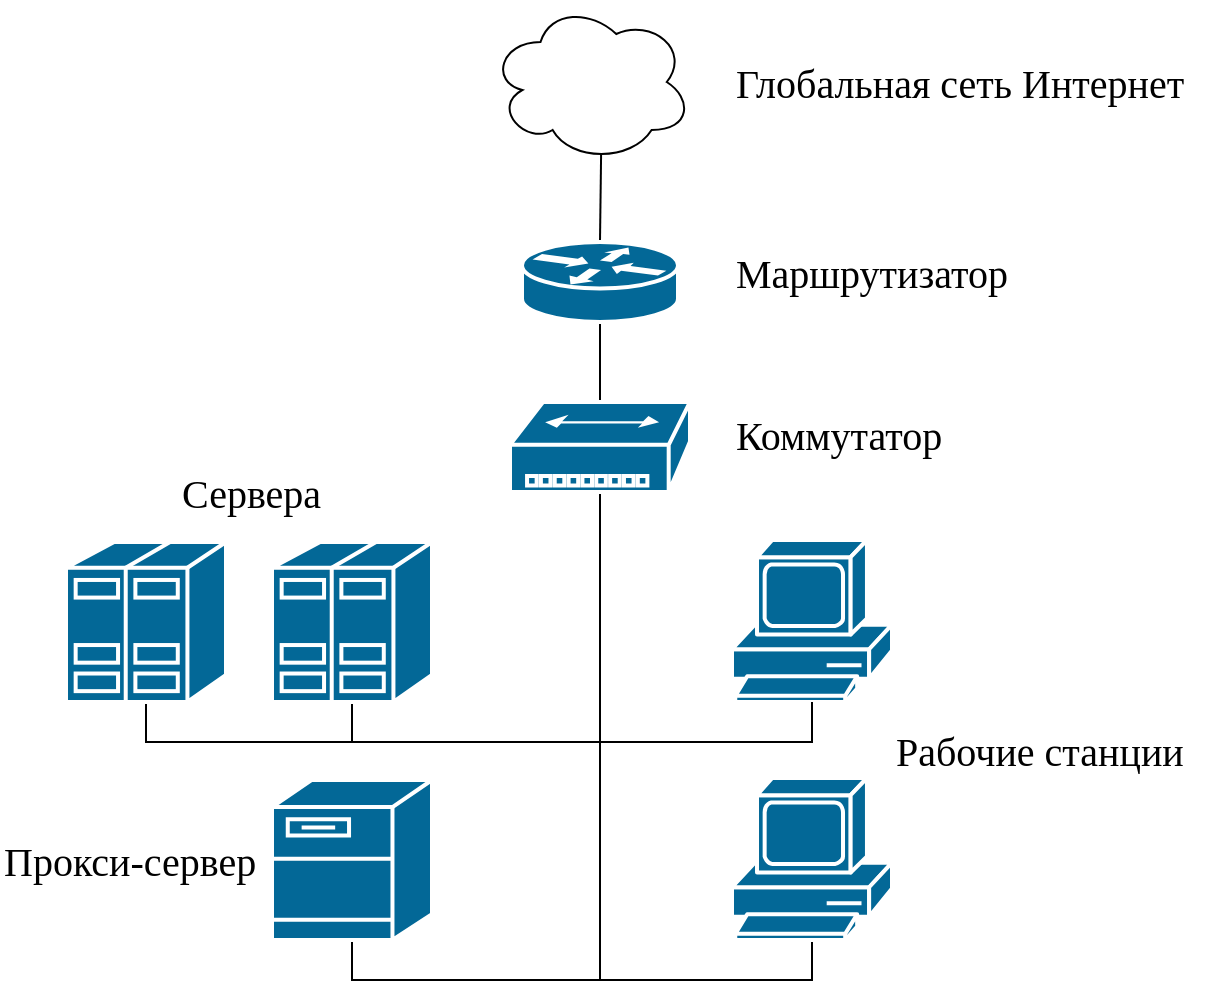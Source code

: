 <mxfile version="20.0.1" type="github" pages="10">
  <diagram id="h8eLWxF4w_RQExaypNg5" name="Эмиль (Общая схема своей сети)">
    <mxGraphModel dx="1422" dy="781" grid="0" gridSize="10" guides="1" tooltips="1" connect="1" arrows="1" fold="1" page="1" pageScale="1" pageWidth="1654" pageHeight="1169" background="none" math="0" shadow="0">
      <root>
        <mxCell id="0" />
        <mxCell id="1" parent="0" />
        <mxCell id="k-fEzFUxuzuYRENftBNO-2" value="" style="shape=mxgraph.cisco.computers_and_peripherals.pc;html=1;pointerEvents=1;dashed=0;fillColor=#036897;strokeColor=#ffffff;strokeWidth=2;verticalLabelPosition=bottom;verticalAlign=top;align=center;outlineConnect=0;rounded=0;" parent="1" vertex="1">
          <mxGeometry x="857" y="548" width="80" height="81" as="geometry" />
        </mxCell>
        <mxCell id="quz_mAogl2ATOVMqh3L_-9" style="rounded=0;orthogonalLoop=1;jettySize=auto;html=1;exitX=0.5;exitY=0;exitDx=0;exitDy=0;exitPerimeter=0;entryX=0.55;entryY=0.95;entryDx=0;entryDy=0;entryPerimeter=0;fontFamily=Times New Roman;fontSize=20;verticalAlign=middle;endArrow=none;endFill=0;" parent="1" source="k-fEzFUxuzuYRENftBNO-4" target="k-fEzFUxuzuYRENftBNO-12" edge="1">
          <mxGeometry relative="1" as="geometry" />
        </mxCell>
        <mxCell id="quz_mAogl2ATOVMqh3L_-11" style="edgeStyle=none;rounded=0;orthogonalLoop=1;jettySize=auto;html=1;exitX=0.5;exitY=1;exitDx=0;exitDy=0;exitPerimeter=0;fontFamily=Times New Roman;fontSize=20;endArrow=none;endFill=0;" parent="1" source="k-fEzFUxuzuYRENftBNO-4" target="k-fEzFUxuzuYRENftBNO-24" edge="1">
          <mxGeometry relative="1" as="geometry" />
        </mxCell>
        <mxCell id="k-fEzFUxuzuYRENftBNO-4" value="" style="shape=mxgraph.cisco.routers.router;html=1;pointerEvents=1;dashed=0;fillColor=#036897;strokeColor=#ffffff;strokeWidth=2;verticalLabelPosition=bottom;verticalAlign=top;align=center;outlineConnect=0;rounded=0;" parent="1" vertex="1">
          <mxGeometry x="752" y="399" width="78" height="40" as="geometry" />
        </mxCell>
        <mxCell id="quz_mAogl2ATOVMqh3L_-13" style="edgeStyle=orthogonalEdgeStyle;rounded=0;orthogonalLoop=1;jettySize=auto;html=1;exitX=0.5;exitY=1;exitDx=0;exitDy=0;exitPerimeter=0;fontFamily=Times New Roman;fontSize=20;endArrow=none;endFill=0;entryX=0.5;entryY=1;entryDx=0;entryDy=0;entryPerimeter=0;" parent="1" source="k-fEzFUxuzuYRENftBNO-7" target="k-fEzFUxuzuYRENftBNO-24" edge="1">
          <mxGeometry relative="1" as="geometry">
            <mxPoint x="797" y="589" as="targetPoint" />
          </mxGeometry>
        </mxCell>
        <mxCell id="k-fEzFUxuzuYRENftBNO-7" value="" style="shape=mxgraph.cisco.servers.standard_host;html=1;pointerEvents=1;dashed=0;fillColor=#036897;strokeColor=#ffffff;strokeWidth=2;verticalLabelPosition=bottom;verticalAlign=top;align=center;outlineConnect=0;rounded=0;" parent="1" vertex="1">
          <mxGeometry x="524" y="549" width="80" height="80" as="geometry" />
        </mxCell>
        <mxCell id="k-fEzFUxuzuYRENftBNO-12" value="" style="ellipse;shape=cloud;whiteSpace=wrap;html=1;rounded=0;" parent="1" vertex="1">
          <mxGeometry x="736" y="279" width="101" height="80" as="geometry" />
        </mxCell>
        <mxCell id="quz_mAogl2ATOVMqh3L_-14" style="edgeStyle=orthogonalEdgeStyle;rounded=0;orthogonalLoop=1;jettySize=auto;html=1;exitX=0.5;exitY=1;exitDx=0;exitDy=0;exitPerimeter=0;fontFamily=Times New Roman;fontSize=20;endArrow=none;endFill=0;" parent="1" source="k-fEzFUxuzuYRENftBNO-13" target="k-fEzFUxuzuYRENftBNO-24" edge="1">
          <mxGeometry relative="1" as="geometry" />
        </mxCell>
        <mxCell id="k-fEzFUxuzuYRENftBNO-13" value="" style="shape=mxgraph.cisco.servers.fileserver;html=1;pointerEvents=1;dashed=0;fillColor=#036897;strokeColor=#ffffff;strokeWidth=2;verticalLabelPosition=bottom;verticalAlign=top;align=center;outlineConnect=0;rounded=0;" parent="1" vertex="1">
          <mxGeometry x="627" y="668" width="80" height="80" as="geometry" />
        </mxCell>
        <mxCell id="quz_mAogl2ATOVMqh3L_-12" style="edgeStyle=orthogonalEdgeStyle;rounded=0;orthogonalLoop=1;jettySize=auto;html=1;exitX=0.5;exitY=1;exitDx=0;exitDy=0;exitPerimeter=0;entryX=0.5;entryY=1;entryDx=0;entryDy=0;entryPerimeter=0;fontFamily=Times New Roman;fontSize=20;endArrow=none;endFill=0;" parent="1" source="k-fEzFUxuzuYRENftBNO-24" target="k-fEzFUxuzuYRENftBNO-27" edge="1">
          <mxGeometry relative="1" as="geometry" />
        </mxCell>
        <mxCell id="quz_mAogl2ATOVMqh3L_-22" style="edgeStyle=orthogonalEdgeStyle;rounded=0;orthogonalLoop=1;jettySize=auto;html=1;exitX=0.5;exitY=1;exitDx=0;exitDy=0;exitPerimeter=0;entryX=0.5;entryY=1;entryDx=0;entryDy=0;entryPerimeter=0;fontFamily=Times New Roman;fontSize=20;endArrow=none;endFill=0;" parent="1" source="k-fEzFUxuzuYRENftBNO-24" target="k-fEzFUxuzuYRENftBNO-2" edge="1">
          <mxGeometry relative="1" as="geometry" />
        </mxCell>
        <mxCell id="quz_mAogl2ATOVMqh3L_-23" style="edgeStyle=orthogonalEdgeStyle;rounded=0;orthogonalLoop=1;jettySize=auto;html=1;exitX=0.5;exitY=1;exitDx=0;exitDy=0;exitPerimeter=0;entryX=0.5;entryY=1;entryDx=0;entryDy=0;entryPerimeter=0;fontFamily=Times New Roman;fontSize=20;endArrow=none;endFill=0;" parent="1" source="k-fEzFUxuzuYRENftBNO-24" target="k-fEzFUxuzuYRENftBNO-25" edge="1">
          <mxGeometry relative="1" as="geometry" />
        </mxCell>
        <mxCell id="k-fEzFUxuzuYRENftBNO-24" value="" style="shape=mxgraph.cisco.hubs_and_gateways.small_hub;html=1;pointerEvents=1;dashed=0;fillColor=#036897;strokeColor=#ffffff;strokeWidth=2;verticalLabelPosition=bottom;verticalAlign=top;align=center;outlineConnect=0;rounded=0;" parent="1" vertex="1">
          <mxGeometry x="746" y="479" width="90" height="45" as="geometry" />
        </mxCell>
        <mxCell id="k-fEzFUxuzuYRENftBNO-25" value="" style="shape=mxgraph.cisco.computers_and_peripherals.pc;html=1;pointerEvents=1;dashed=0;fillColor=#036897;strokeColor=#ffffff;strokeWidth=2;verticalLabelPosition=bottom;verticalAlign=top;align=center;outlineConnect=0;rounded=0;" parent="1" vertex="1">
          <mxGeometry x="857" y="667" width="80" height="81" as="geometry" />
        </mxCell>
        <mxCell id="k-fEzFUxuzuYRENftBNO-27" value="" style="shape=mxgraph.cisco.servers.standard_host;html=1;pointerEvents=1;dashed=0;fillColor=#036897;strokeColor=#ffffff;strokeWidth=2;verticalLabelPosition=bottom;verticalAlign=top;align=center;outlineConnect=0;rounded=0;" parent="1" vertex="1">
          <mxGeometry x="627" y="549" width="80" height="80" as="geometry" />
        </mxCell>
        <mxCell id="k-fEzFUxuzuYRENftBNO-29" value="Глобальная сеть Интернет" style="text;html=1;align=left;verticalAlign=middle;resizable=0;points=[];autosize=1;strokeColor=none;fillColor=none;fontFamily=Times New Roman;fontSize=20;rounded=0;" parent="1" vertex="1">
          <mxGeometry x="857" y="304" width="240" height="30" as="geometry" />
        </mxCell>
        <mxCell id="quz_mAogl2ATOVMqh3L_-1" value="Маршрутизатор" style="text;html=1;align=left;verticalAlign=middle;resizable=0;points=[];autosize=1;strokeColor=none;fillColor=none;fontFamily=Times New Roman;fontSize=20;rounded=0;" parent="1" vertex="1">
          <mxGeometry x="857" y="399" width="150" height="30" as="geometry" />
        </mxCell>
        <mxCell id="quz_mAogl2ATOVMqh3L_-2" value="Коммутатор" style="text;html=1;align=left;verticalAlign=middle;resizable=0;points=[];autosize=1;strokeColor=none;fillColor=none;fontFamily=Times New Roman;fontSize=20;rounded=0;" parent="1" vertex="1">
          <mxGeometry x="857" y="480" width="120" height="30" as="geometry" />
        </mxCell>
        <mxCell id="quz_mAogl2ATOVMqh3L_-3" value="Рабочие станции" style="text;html=1;align=left;verticalAlign=middle;resizable=0;points=[];autosize=1;strokeColor=none;fillColor=none;fontFamily=Times New Roman;fontSize=20;rounded=0;" parent="1" vertex="1">
          <mxGeometry x="937" y="638" width="160" height="30" as="geometry" />
        </mxCell>
        <mxCell id="quz_mAogl2ATOVMqh3L_-4" value="Сервера" style="text;html=1;align=left;verticalAlign=middle;resizable=0;points=[];autosize=1;strokeColor=none;fillColor=none;fontFamily=Times New Roman;fontSize=20;rounded=0;" parent="1" vertex="1">
          <mxGeometry x="580" y="510" width="80" height="28" as="geometry" />
        </mxCell>
        <mxCell id="quz_mAogl2ATOVMqh3L_-6" value="Прокси-сервер" style="text;html=1;align=left;verticalAlign=middle;resizable=0;points=[];autosize=1;strokeColor=none;fillColor=none;fontFamily=Times New Roman;fontSize=20;rounded=0;" parent="1" vertex="1">
          <mxGeometry x="491" y="693.5" width="136" height="28" as="geometry" />
        </mxCell>
      </root>
    </mxGraphModel>
  </diagram>
  <diagram id="a12HvacWpcWroGUS6SjS" name="Эмиль (Общая схема сети колледжа)">
    <mxGraphModel dx="1422" dy="781" grid="0" gridSize="10" guides="1" tooltips="1" connect="1" arrows="1" fold="1" page="1" pageScale="1" pageWidth="1654" pageHeight="1169" background="none" math="0" shadow="0">
      <root>
        <mxCell id="7Rbw-WljW8sgp58RC1WJ-0" />
        <mxCell id="7Rbw-WljW8sgp58RC1WJ-1" parent="7Rbw-WljW8sgp58RC1WJ-0" />
        <mxCell id="ySi6-ApcVKN0VQGqS5me-0" value="" style="shape=mxgraph.cisco.computers_and_peripherals.pc;sketch=0;html=1;pointerEvents=1;dashed=0;fillColor=#036897;strokeColor=#ffffff;strokeWidth=2;verticalLabelPosition=bottom;verticalAlign=top;align=center;outlineConnect=0;" parent="7Rbw-WljW8sgp58RC1WJ-1" vertex="1">
          <mxGeometry x="907" y="593" width="80" height="81" as="geometry" />
        </mxCell>
        <mxCell id="ySi6-ApcVKN0VQGqS5me-2" style="edgeStyle=none;rounded=0;orthogonalLoop=1;jettySize=auto;html=1;exitX=0.5;exitY=1;exitDx=0;exitDy=0;exitPerimeter=0;fontFamily=Times New Roman;fontSize=20;endArrow=none;endFill=0;" parent="7Rbw-WljW8sgp58RC1WJ-1" source="ySi6-ApcVKN0VQGqS5me-3" target="ySi6-ApcVKN0VQGqS5me-13" edge="1">
          <mxGeometry relative="1" as="geometry" />
        </mxCell>
        <mxCell id="ySi6-ApcVKN0VQGqS5me-29" style="edgeStyle=none;rounded=0;orthogonalLoop=1;jettySize=auto;html=1;exitX=0.5;exitY=0;exitDx=0;exitDy=0;exitPerimeter=0;fontFamily=Times New Roman;fontSize=20;endArrow=none;endFill=0;" parent="7Rbw-WljW8sgp58RC1WJ-1" source="ySi6-ApcVKN0VQGqS5me-3" target="ySi6-ApcVKN0VQGqS5me-27" edge="1">
          <mxGeometry relative="1" as="geometry" />
        </mxCell>
        <mxCell id="ySi6-ApcVKN0VQGqS5me-3" value="" style="shape=mxgraph.cisco.routers.router;sketch=0;html=1;pointerEvents=1;dashed=0;fillColor=#036897;strokeColor=#ffffff;strokeWidth=2;verticalLabelPosition=bottom;verticalAlign=top;align=center;outlineConnect=0;" parent="7Rbw-WljW8sgp58RC1WJ-1" vertex="1">
          <mxGeometry x="802" y="438" width="78" height="40" as="geometry" />
        </mxCell>
        <mxCell id="ySi6-ApcVKN0VQGqS5me-4" style="edgeStyle=orthogonalEdgeStyle;rounded=0;orthogonalLoop=1;jettySize=auto;html=1;exitX=0.5;exitY=1;exitDx=0;exitDy=0;exitPerimeter=0;fontFamily=Times New Roman;fontSize=20;endArrow=none;endFill=0;entryX=0.5;entryY=1;entryDx=0;entryDy=0;entryPerimeter=0;" parent="7Rbw-WljW8sgp58RC1WJ-1" source="ySi6-ApcVKN0VQGqS5me-5" target="ySi6-ApcVKN0VQGqS5me-13" edge="1">
          <mxGeometry relative="1" as="geometry">
            <mxPoint x="847" y="634" as="targetPoint" />
          </mxGeometry>
        </mxCell>
        <mxCell id="ySi6-ApcVKN0VQGqS5me-5" value="" style="shape=mxgraph.cisco.servers.standard_host;sketch=0;html=1;pointerEvents=1;dashed=0;fillColor=#036897;strokeColor=#ffffff;strokeWidth=2;verticalLabelPosition=bottom;verticalAlign=top;align=center;outlineConnect=0;" parent="7Rbw-WljW8sgp58RC1WJ-1" vertex="1">
          <mxGeometry x="597" y="594" width="80" height="80" as="geometry" />
        </mxCell>
        <mxCell id="ySi6-ApcVKN0VQGqS5me-6" value="" style="ellipse;shape=cloud;whiteSpace=wrap;html=1;" parent="7Rbw-WljW8sgp58RC1WJ-1" vertex="1">
          <mxGeometry x="786.5" y="234" width="101" height="80" as="geometry" />
        </mxCell>
        <mxCell id="ySi6-ApcVKN0VQGqS5me-9" style="edgeStyle=orthogonalEdgeStyle;rounded=0;orthogonalLoop=1;jettySize=auto;html=1;exitX=0.5;exitY=1;exitDx=0;exitDy=0;exitPerimeter=0;entryX=0.5;entryY=1;entryDx=0;entryDy=0;entryPerimeter=0;fontFamily=Times New Roman;fontSize=20;endArrow=none;endFill=0;" parent="7Rbw-WljW8sgp58RC1WJ-1" source="ySi6-ApcVKN0VQGqS5me-13" target="ySi6-ApcVKN0VQGqS5me-16" edge="1">
          <mxGeometry relative="1" as="geometry" />
        </mxCell>
        <mxCell id="ySi6-ApcVKN0VQGqS5me-10" style="edgeStyle=orthogonalEdgeStyle;rounded=0;orthogonalLoop=1;jettySize=auto;html=1;exitX=0.5;exitY=1;exitDx=0;exitDy=0;exitPerimeter=0;entryX=0.5;entryY=1;entryDx=0;entryDy=0;entryPerimeter=0;fontFamily=Times New Roman;fontSize=20;endArrow=none;endFill=0;" parent="7Rbw-WljW8sgp58RC1WJ-1" source="ySi6-ApcVKN0VQGqS5me-13" target="ySi6-ApcVKN0VQGqS5me-0" edge="1">
          <mxGeometry relative="1" as="geometry" />
        </mxCell>
        <mxCell id="ySi6-ApcVKN0VQGqS5me-11" style="edgeStyle=orthogonalEdgeStyle;rounded=0;orthogonalLoop=1;jettySize=auto;html=1;exitX=0.5;exitY=1;exitDx=0;exitDy=0;exitPerimeter=0;entryX=0.5;entryY=1;entryDx=0;entryDy=0;entryPerimeter=0;fontFamily=Times New Roman;fontSize=20;endArrow=none;endFill=0;" parent="7Rbw-WljW8sgp58RC1WJ-1" source="ySi6-ApcVKN0VQGqS5me-13" target="ySi6-ApcVKN0VQGqS5me-14" edge="1">
          <mxGeometry relative="1" as="geometry" />
        </mxCell>
        <mxCell id="Un9rAM9SHBbTp0IMmWf7-0" style="edgeStyle=orthogonalEdgeStyle;rounded=0;orthogonalLoop=1;jettySize=auto;html=1;exitX=0.5;exitY=1;exitDx=0;exitDy=0;exitPerimeter=0;entryX=0.5;entryY=1;entryDx=0;entryDy=0;entryPerimeter=0;endArrow=none;endFill=0;" parent="7Rbw-WljW8sgp58RC1WJ-1" source="ySi6-ApcVKN0VQGqS5me-13" target="ySi6-ApcVKN0VQGqS5me-26" edge="1">
          <mxGeometry relative="1" as="geometry" />
        </mxCell>
        <mxCell id="ySi6-ApcVKN0VQGqS5me-13" value="" style="shape=mxgraph.cisco.hubs_and_gateways.small_hub;sketch=0;html=1;pointerEvents=1;dashed=0;fillColor=#036897;strokeColor=#ffffff;strokeWidth=2;verticalLabelPosition=bottom;verticalAlign=top;align=center;outlineConnect=0;" parent="7Rbw-WljW8sgp58RC1WJ-1" vertex="1">
          <mxGeometry x="796" y="518" width="90" height="45" as="geometry" />
        </mxCell>
        <mxCell id="ySi6-ApcVKN0VQGqS5me-14" value="" style="shape=mxgraph.cisco.computers_and_peripherals.pc;sketch=0;html=1;pointerEvents=1;dashed=0;fillColor=#036897;strokeColor=#ffffff;strokeWidth=2;verticalLabelPosition=bottom;verticalAlign=top;align=center;outlineConnect=0;" parent="7Rbw-WljW8sgp58RC1WJ-1" vertex="1">
          <mxGeometry x="907" y="713" width="80" height="81" as="geometry" />
        </mxCell>
        <mxCell id="ySi6-ApcVKN0VQGqS5me-16" value="" style="shape=mxgraph.cisco.servers.standard_host;sketch=0;html=1;pointerEvents=1;dashed=0;fillColor=#036897;strokeColor=#ffffff;strokeWidth=2;verticalLabelPosition=bottom;verticalAlign=top;align=center;outlineConnect=0;" parent="7Rbw-WljW8sgp58RC1WJ-1" vertex="1">
          <mxGeometry x="716" y="594" width="80" height="80" as="geometry" />
        </mxCell>
        <mxCell id="ySi6-ApcVKN0VQGqS5me-17" value="Глобальная сеть Интернет" style="text;html=1;align=left;verticalAlign=middle;resizable=0;points=[];autosize=1;strokeColor=none;fillColor=none;fontFamily=Times New Roman;fontSize=20;" parent="7Rbw-WljW8sgp58RC1WJ-1" vertex="1">
          <mxGeometry x="907.5" y="259" width="240" height="30" as="geometry" />
        </mxCell>
        <mxCell id="ySi6-ApcVKN0VQGqS5me-18" value="Маршрутизатор" style="text;html=1;align=left;verticalAlign=middle;resizable=0;points=[];autosize=1;strokeColor=none;fillColor=none;fontFamily=Times New Roman;fontSize=20;" parent="7Rbw-WljW8sgp58RC1WJ-1" vertex="1">
          <mxGeometry x="907" y="438" width="150" height="30" as="geometry" />
        </mxCell>
        <mxCell id="ySi6-ApcVKN0VQGqS5me-19" value="Коммутатор" style="text;html=1;align=left;verticalAlign=middle;resizable=0;points=[];autosize=1;strokeColor=none;fillColor=none;fontFamily=Times New Roman;fontSize=20;" parent="7Rbw-WljW8sgp58RC1WJ-1" vertex="1">
          <mxGeometry x="907.5" y="518" width="120" height="30" as="geometry" />
        </mxCell>
        <mxCell id="ySi6-ApcVKN0VQGqS5me-20" value="Рабочие станции" style="text;html=1;align=left;verticalAlign=middle;resizable=0;points=[];autosize=1;strokeColor=none;fillColor=none;fontFamily=Times New Roman;fontSize=20;" parent="7Rbw-WljW8sgp58RC1WJ-1" vertex="1">
          <mxGeometry x="986" y="679" width="160" height="30" as="geometry" />
        </mxCell>
        <mxCell id="ySi6-ApcVKN0VQGqS5me-22" value="Сервера" style="text;html=1;align=left;verticalAlign=middle;resizable=0;points=[];autosize=1;strokeColor=none;fillColor=none;fontFamily=Times New Roman;fontSize=20;" parent="7Rbw-WljW8sgp58RC1WJ-1" vertex="1">
          <mxGeometry x="662" y="555" width="90" height="30" as="geometry" />
        </mxCell>
        <mxCell id="ySi6-ApcVKN0VQGqS5me-25" value="База данных" style="text;html=1;align=left;verticalAlign=middle;resizable=0;points=[];autosize=1;strokeColor=none;fillColor=none;fontFamily=Times New Roman;fontSize=20;" parent="7Rbw-WljW8sgp58RC1WJ-1" vertex="1">
          <mxGeometry x="597" y="739" width="120" height="30" as="geometry" />
        </mxCell>
        <mxCell id="ySi6-ApcVKN0VQGqS5me-26" value="" style="shape=mxgraph.cisco.servers.file_server;sketch=0;html=1;pointerEvents=1;dashed=0;fillColor=#036897;strokeColor=#ffffff;strokeWidth=2;verticalLabelPosition=bottom;verticalAlign=top;align=center;outlineConnect=0;fontFamily=Times New Roman;fontSize=20;" parent="7Rbw-WljW8sgp58RC1WJ-1" vertex="1">
          <mxGeometry x="717" y="714" width="80" height="80" as="geometry" />
        </mxCell>
        <mxCell id="ySi6-ApcVKN0VQGqS5me-30" style="edgeStyle=none;rounded=0;orthogonalLoop=1;jettySize=auto;html=1;exitX=0.5;exitY=0;exitDx=0;exitDy=0;exitPerimeter=0;entryX=0.55;entryY=0.95;entryDx=0;entryDy=0;entryPerimeter=0;fontFamily=Times New Roman;fontSize=20;endArrow=none;endFill=0;" parent="7Rbw-WljW8sgp58RC1WJ-1" source="ySi6-ApcVKN0VQGqS5me-27" target="ySi6-ApcVKN0VQGqS5me-6" edge="1">
          <mxGeometry relative="1" as="geometry" />
        </mxCell>
        <mxCell id="ySi6-ApcVKN0VQGqS5me-27" value="" style="shape=mxgraph.cisco.security.ios_firewall;sketch=0;html=1;pointerEvents=1;dashed=0;fillColor=#036897;strokeColor=#ffffff;strokeWidth=2;verticalLabelPosition=bottom;verticalAlign=top;align=center;outlineConnect=0;fontFamily=Times New Roman;fontSize=20;" parent="7Rbw-WljW8sgp58RC1WJ-1" vertex="1">
          <mxGeometry x="806" y="338" width="70" height="80" as="geometry" />
        </mxCell>
        <mxCell id="ySi6-ApcVKN0VQGqS5me-31" value="Межсетевой экран" style="text;html=1;align=left;verticalAlign=middle;resizable=0;points=[];autosize=1;strokeColor=none;fillColor=none;fontFamily=Times New Roman;fontSize=20;" parent="7Rbw-WljW8sgp58RC1WJ-1" vertex="1">
          <mxGeometry x="907.5" y="363" width="170" height="30" as="geometry" />
        </mxCell>
      </root>
    </mxGraphModel>
  </diagram>
  <diagram id="5Gj4tNGZxr9KVBb04j3w" name="Эмиль (Организационная структура)">
    <mxGraphModel dx="1422" dy="781" grid="0" gridSize="10" guides="1" tooltips="1" connect="1" arrows="1" fold="1" page="1" pageScale="1" pageWidth="1654" pageHeight="1169" math="0" shadow="0">
      <root>
        <mxCell id="3AY6vLjtcTXczfh1wmjY-0" />
        <mxCell id="3AY6vLjtcTXczfh1wmjY-1" parent="3AY6vLjtcTXczfh1wmjY-0" />
        <mxCell id="3AY6vLjtcTXczfh1wmjY-20" style="edgeStyle=orthogonalEdgeStyle;rounded=0;orthogonalLoop=1;jettySize=auto;html=1;exitX=0.5;exitY=1;exitDx=0;exitDy=0;endArrow=none;endFill=0;" parent="3AY6vLjtcTXczfh1wmjY-1" source="3AY6vLjtcTXczfh1wmjY-2" target="3AY6vLjtcTXczfh1wmjY-3" edge="1">
          <mxGeometry relative="1" as="geometry" />
        </mxCell>
        <mxCell id="3AY6vLjtcTXczfh1wmjY-2" value="Директор" style="rounded=0;whiteSpace=wrap;html=1;" parent="3AY6vLjtcTXczfh1wmjY-1" vertex="1">
          <mxGeometry x="727" y="304" width="120" height="80" as="geometry" />
        </mxCell>
        <mxCell id="IQugytaPhW9aopmuyk94-0" style="edgeStyle=orthogonalEdgeStyle;rounded=0;orthogonalLoop=1;jettySize=auto;html=1;exitX=1;exitY=0.5;exitDx=0;exitDy=0;entryX=0.992;entryY=0.6;entryDx=0;entryDy=0;entryPerimeter=0;endArrow=none;endFill=0;" parent="3AY6vLjtcTXczfh1wmjY-1" source="3AY6vLjtcTXczfh1wmjY-3" target="3AY6vLjtcTXczfh1wmjY-4" edge="1">
          <mxGeometry relative="1" as="geometry" />
        </mxCell>
        <mxCell id="IQugytaPhW9aopmuyk94-1" style="edgeStyle=orthogonalEdgeStyle;rounded=0;orthogonalLoop=1;jettySize=auto;html=1;exitX=1;exitY=0.5;exitDx=0;exitDy=0;entryX=1;entryY=0.5;entryDx=0;entryDy=0;endArrow=none;endFill=0;" parent="3AY6vLjtcTXczfh1wmjY-1" source="3AY6vLjtcTXczfh1wmjY-3" target="3AY6vLjtcTXczfh1wmjY-5" edge="1">
          <mxGeometry relative="1" as="geometry" />
        </mxCell>
        <mxCell id="3AY6vLjtcTXczfh1wmjY-3" value="Отдел по учебной работе" style="rounded=0;whiteSpace=wrap;html=1;" parent="3AY6vLjtcTXczfh1wmjY-1" vertex="1">
          <mxGeometry x="127" y="424" width="120" height="80" as="geometry" />
        </mxCell>
        <mxCell id="3AY6vLjtcTXczfh1wmjY-4" value="Учебная часть" style="rounded=0;whiteSpace=wrap;html=1;" parent="3AY6vLjtcTXczfh1wmjY-1" vertex="1">
          <mxGeometry x="127" y="544" width="120" height="80" as="geometry" />
        </mxCell>
        <mxCell id="3AY6vLjtcTXczfh1wmjY-5" value="Библиотека" style="rounded=0;whiteSpace=wrap;html=1;" parent="3AY6vLjtcTXczfh1wmjY-1" vertex="1">
          <mxGeometry x="127" y="664" width="120" height="80" as="geometry" />
        </mxCell>
        <mxCell id="IQugytaPhW9aopmuyk94-15" style="edgeStyle=orthogonalEdgeStyle;rounded=0;orthogonalLoop=1;jettySize=auto;html=1;exitX=0.5;exitY=0;exitDx=0;exitDy=0;entryX=0.5;entryY=1;entryDx=0;entryDy=0;endArrow=none;endFill=0;" parent="3AY6vLjtcTXczfh1wmjY-1" source="3AY6vLjtcTXczfh1wmjY-6" target="3AY6vLjtcTXczfh1wmjY-2" edge="1">
          <mxGeometry relative="1" as="geometry" />
        </mxCell>
        <mxCell id="3AY6vLjtcTXczfh1wmjY-6" value="Отдел по методической работе" style="rounded=0;whiteSpace=wrap;html=1;" parent="3AY6vLjtcTXczfh1wmjY-1" vertex="1">
          <mxGeometry x="287" y="424" width="120" height="80" as="geometry" />
        </mxCell>
        <mxCell id="IQugytaPhW9aopmuyk94-2" style="edgeStyle=orthogonalEdgeStyle;rounded=0;orthogonalLoop=1;jettySize=auto;html=1;exitX=0;exitY=0.5;exitDx=0;exitDy=0;entryX=-0.008;entryY=0.588;entryDx=0;entryDy=0;entryPerimeter=0;endArrow=none;endFill=0;" parent="3AY6vLjtcTXczfh1wmjY-1" source="3AY6vLjtcTXczfh1wmjY-7" target="3AY6vLjtcTXczfh1wmjY-8" edge="1">
          <mxGeometry relative="1" as="geometry" />
        </mxCell>
        <mxCell id="IQugytaPhW9aopmuyk94-3" style="edgeStyle=orthogonalEdgeStyle;rounded=0;orthogonalLoop=1;jettySize=auto;html=1;exitX=0;exitY=0.5;exitDx=0;exitDy=0;entryX=0;entryY=0.5;entryDx=0;entryDy=0;endArrow=none;endFill=0;" parent="3AY6vLjtcTXczfh1wmjY-1" source="3AY6vLjtcTXczfh1wmjY-7" target="3AY6vLjtcTXczfh1wmjY-9" edge="1">
          <mxGeometry relative="1" as="geometry" />
        </mxCell>
        <mxCell id="IQugytaPhW9aopmuyk94-4" style="edgeStyle=orthogonalEdgeStyle;rounded=0;orthogonalLoop=1;jettySize=auto;html=1;exitX=0;exitY=0.5;exitDx=0;exitDy=0;entryX=0;entryY=0.5;entryDx=0;entryDy=0;endArrow=none;endFill=0;" parent="3AY6vLjtcTXczfh1wmjY-1" source="3AY6vLjtcTXczfh1wmjY-7" target="3AY6vLjtcTXczfh1wmjY-10" edge="1">
          <mxGeometry relative="1" as="geometry" />
        </mxCell>
        <mxCell id="IQugytaPhW9aopmuyk94-16" style="edgeStyle=orthogonalEdgeStyle;rounded=0;orthogonalLoop=1;jettySize=auto;html=1;exitX=0.5;exitY=0;exitDx=0;exitDy=0;entryX=0.5;entryY=1;entryDx=0;entryDy=0;endArrow=none;endFill=0;" parent="3AY6vLjtcTXczfh1wmjY-1" source="3AY6vLjtcTXczfh1wmjY-7" target="3AY6vLjtcTXczfh1wmjY-2" edge="1">
          <mxGeometry relative="1" as="geometry" />
        </mxCell>
        <mxCell id="3AY6vLjtcTXczfh1wmjY-7" value="Отдел по развития и инноваций" style="rounded=0;whiteSpace=wrap;html=1;" parent="3AY6vLjtcTXczfh1wmjY-1" vertex="1">
          <mxGeometry x="447" y="424" width="120" height="80" as="geometry" />
        </mxCell>
        <mxCell id="3AY6vLjtcTXczfh1wmjY-8" value="Отдел дополнительного образования" style="rounded=0;whiteSpace=wrap;html=1;" parent="3AY6vLjtcTXczfh1wmjY-1" vertex="1">
          <mxGeometry x="447" y="544" width="120" height="80" as="geometry" />
        </mxCell>
        <mxCell id="3AY6vLjtcTXczfh1wmjY-9" value="5000 мастерских" style="rounded=0;whiteSpace=wrap;html=1;" parent="3AY6vLjtcTXczfh1wmjY-1" vertex="1">
          <mxGeometry x="447" y="664" width="120" height="80" as="geometry" />
        </mxCell>
        <mxCell id="3AY6vLjtcTXczfh1wmjY-10" value="Специализированный центр компетенции Ворлдскиллс" style="rounded=0;whiteSpace=wrap;html=1;" parent="3AY6vLjtcTXczfh1wmjY-1" vertex="1">
          <mxGeometry x="447" y="784" width="130" height="80" as="geometry" />
        </mxCell>
        <mxCell id="IQugytaPhW9aopmuyk94-8" style="edgeStyle=orthogonalEdgeStyle;rounded=0;orthogonalLoop=1;jettySize=auto;html=1;exitX=1;exitY=0.5;exitDx=0;exitDy=0;entryX=1;entryY=0.5;entryDx=0;entryDy=0;endArrow=none;endFill=0;" parent="3AY6vLjtcTXczfh1wmjY-1" source="3AY6vLjtcTXczfh1wmjY-11" target="3AY6vLjtcTXczfh1wmjY-12" edge="1">
          <mxGeometry relative="1" as="geometry" />
        </mxCell>
        <mxCell id="IQugytaPhW9aopmuyk94-9" style="edgeStyle=orthogonalEdgeStyle;rounded=0;orthogonalLoop=1;jettySize=auto;html=1;exitX=1;exitY=0.5;exitDx=0;exitDy=0;entryX=1;entryY=0.5;entryDx=0;entryDy=0;endArrow=none;endFill=0;" parent="3AY6vLjtcTXczfh1wmjY-1" source="3AY6vLjtcTXczfh1wmjY-11" target="3AY6vLjtcTXczfh1wmjY-13" edge="1">
          <mxGeometry relative="1" as="geometry" />
        </mxCell>
        <mxCell id="IQugytaPhW9aopmuyk94-10" style="edgeStyle=orthogonalEdgeStyle;rounded=0;orthogonalLoop=1;jettySize=auto;html=1;exitX=1;exitY=0.5;exitDx=0;exitDy=0;entryX=1;entryY=0.5;entryDx=0;entryDy=0;endArrow=none;endFill=0;" parent="3AY6vLjtcTXczfh1wmjY-1" source="3AY6vLjtcTXczfh1wmjY-11" target="3AY6vLjtcTXczfh1wmjY-14" edge="1">
          <mxGeometry relative="1" as="geometry" />
        </mxCell>
        <mxCell id="IQugytaPhW9aopmuyk94-17" style="edgeStyle=orthogonalEdgeStyle;rounded=0;orthogonalLoop=1;jettySize=auto;html=1;exitX=0.5;exitY=0;exitDx=0;exitDy=0;entryX=0.5;entryY=1;entryDx=0;entryDy=0;endArrow=none;endFill=0;" parent="3AY6vLjtcTXczfh1wmjY-1" source="3AY6vLjtcTXczfh1wmjY-11" target="3AY6vLjtcTXczfh1wmjY-2" edge="1">
          <mxGeometry relative="1" as="geometry" />
        </mxCell>
        <mxCell id="3AY6vLjtcTXczfh1wmjY-11" value="Отдел по учебно-производственной работе" style="rounded=0;whiteSpace=wrap;html=1;" parent="3AY6vLjtcTXczfh1wmjY-1" vertex="1">
          <mxGeometry x="607" y="424" width="120" height="80" as="geometry" />
        </mxCell>
        <mxCell id="3AY6vLjtcTXczfh1wmjY-12" value="Учебно-вычислительный центр" style="rounded=0;whiteSpace=wrap;html=1;" parent="3AY6vLjtcTXczfh1wmjY-1" vertex="1">
          <mxGeometry x="607" y="544" width="120" height="80" as="geometry" />
        </mxCell>
        <mxCell id="3AY6vLjtcTXczfh1wmjY-13" value="Служба содействия трудоустройства выпускников" style="rounded=0;whiteSpace=wrap;html=1;" parent="3AY6vLjtcTXczfh1wmjY-1" vertex="1">
          <mxGeometry x="607" y="664" width="120" height="80" as="geometry" />
        </mxCell>
        <mxCell id="3AY6vLjtcTXczfh1wmjY-14" value="Учебная пожарная часть" style="rounded=0;whiteSpace=wrap;html=1;" parent="3AY6vLjtcTXczfh1wmjY-1" vertex="1">
          <mxGeometry x="607" y="784" width="120" height="80" as="geometry" />
        </mxCell>
        <mxCell id="IQugytaPhW9aopmuyk94-18" style="edgeStyle=orthogonalEdgeStyle;rounded=0;orthogonalLoop=1;jettySize=auto;html=1;exitX=0.5;exitY=0;exitDx=0;exitDy=0;entryX=0.5;entryY=1;entryDx=0;entryDy=0;endArrow=none;endFill=0;" parent="3AY6vLjtcTXczfh1wmjY-1" source="3AY6vLjtcTXczfh1wmjY-15" target="3AY6vLjtcTXczfh1wmjY-2" edge="1">
          <mxGeometry relative="1" as="geometry" />
        </mxCell>
        <mxCell id="3AY6vLjtcTXczfh1wmjY-15" value="Отдел по воспитательной работе" style="rounded=0;whiteSpace=wrap;html=1;" parent="3AY6vLjtcTXczfh1wmjY-1" vertex="1">
          <mxGeometry x="767" y="424" width="120" height="80" as="geometry" />
        </mxCell>
        <mxCell id="IQugytaPhW9aopmuyk94-14" style="edgeStyle=orthogonalEdgeStyle;rounded=0;orthogonalLoop=1;jettySize=auto;html=1;exitX=0.5;exitY=0;exitDx=0;exitDy=0;entryX=0.5;entryY=1;entryDx=0;entryDy=0;endArrow=none;endFill=0;" parent="3AY6vLjtcTXczfh1wmjY-1" source="3AY6vLjtcTXczfh1wmjY-16" target="3AY6vLjtcTXczfh1wmjY-2" edge="1">
          <mxGeometry relative="1" as="geometry" />
        </mxCell>
        <mxCell id="3AY6vLjtcTXczfh1wmjY-16" value="Отдел кадров" style="rounded=0;whiteSpace=wrap;html=1;" parent="3AY6vLjtcTXczfh1wmjY-1" vertex="1">
          <mxGeometry x="927" y="424" width="120" height="80" as="geometry" />
        </mxCell>
        <mxCell id="IQugytaPhW9aopmuyk94-13" style="edgeStyle=orthogonalEdgeStyle;rounded=0;orthogonalLoop=1;jettySize=auto;html=1;exitX=0.5;exitY=0;exitDx=0;exitDy=0;entryX=0.5;entryY=1;entryDx=0;entryDy=0;endArrow=none;endFill=0;" parent="3AY6vLjtcTXczfh1wmjY-1" source="3AY6vLjtcTXczfh1wmjY-17" target="3AY6vLjtcTXczfh1wmjY-2" edge="1">
          <mxGeometry relative="1" as="geometry" />
        </mxCell>
        <mxCell id="3AY6vLjtcTXczfh1wmjY-17" value="Отдел безопасности" style="rounded=0;whiteSpace=wrap;html=1;" parent="3AY6vLjtcTXczfh1wmjY-1" vertex="1">
          <mxGeometry x="1087" y="424" width="120" height="80" as="geometry" />
        </mxCell>
        <mxCell id="IQugytaPhW9aopmuyk94-12" style="edgeStyle=orthogonalEdgeStyle;rounded=0;orthogonalLoop=1;jettySize=auto;html=1;exitX=0.5;exitY=0;exitDx=0;exitDy=0;entryX=0.5;entryY=1;entryDx=0;entryDy=0;endArrow=none;endFill=0;" parent="3AY6vLjtcTXczfh1wmjY-1" source="3AY6vLjtcTXczfh1wmjY-18" target="3AY6vLjtcTXczfh1wmjY-2" edge="1">
          <mxGeometry relative="1" as="geometry" />
        </mxCell>
        <mxCell id="3AY6vLjtcTXczfh1wmjY-18" value="Бухгалтерия" style="rounded=0;whiteSpace=wrap;html=1;" parent="3AY6vLjtcTXczfh1wmjY-1" vertex="1">
          <mxGeometry x="1247" y="424" width="120" height="80" as="geometry" />
        </mxCell>
        <mxCell id="IQugytaPhW9aopmuyk94-11" style="edgeStyle=orthogonalEdgeStyle;rounded=0;orthogonalLoop=1;jettySize=auto;html=1;exitX=0.5;exitY=0;exitDx=0;exitDy=0;entryX=0.5;entryY=1;entryDx=0;entryDy=0;endArrow=none;endFill=0;" parent="3AY6vLjtcTXczfh1wmjY-1" source="3AY6vLjtcTXczfh1wmjY-19" target="3AY6vLjtcTXczfh1wmjY-2" edge="1">
          <mxGeometry relative="1" as="geometry" />
        </mxCell>
        <mxCell id="3AY6vLjtcTXczfh1wmjY-19" value="Административно-хозяйственная часть" style="rounded=0;whiteSpace=wrap;html=1;" parent="3AY6vLjtcTXczfh1wmjY-1" vertex="1">
          <mxGeometry x="1407" y="424" width="120" height="80" as="geometry" />
        </mxCell>
      </root>
    </mxGraphModel>
  </diagram>
  <diagram id="uev6CSIMwTCGhdHp9PtW" name="Даша (Общая схема своей сети)">
    <mxGraphModel dx="1422" dy="781" grid="0" gridSize="10" guides="1" tooltips="1" connect="1" arrows="1" fold="1" page="1" pageScale="1" pageWidth="1654" pageHeight="1169" math="0" shadow="0">
      <root>
        <mxCell id="j87s_nZdMgKg8JxU2f7b-0" />
        <mxCell id="j87s_nZdMgKg8JxU2f7b-1" parent="j87s_nZdMgKg8JxU2f7b-0" />
        <mxCell id="j87s_nZdMgKg8JxU2f7b-9" style="edgeStyle=orthogonalEdgeStyle;rounded=0;orthogonalLoop=1;jettySize=auto;html=1;exitX=1;exitY=0.5;exitDx=0;exitDy=0;exitPerimeter=0;entryX=0;entryY=0.5;entryDx=0;entryDy=0;entryPerimeter=0;endArrow=none;endFill=0;" parent="j87s_nZdMgKg8JxU2f7b-1" source="j87s_nZdMgKg8JxU2f7b-2" target="j87s_nZdMgKg8JxU2f7b-3" edge="1">
          <mxGeometry relative="1" as="geometry" />
        </mxCell>
        <mxCell id="j87s_nZdMgKg8JxU2f7b-12" style="edgeStyle=orthogonalEdgeStyle;rounded=0;orthogonalLoop=1;jettySize=auto;html=1;exitX=0.5;exitY=1;exitDx=0;exitDy=0;exitPerimeter=0;entryX=0.5;entryY=1;entryDx=0;entryDy=0;entryPerimeter=0;endArrow=none;endFill=0;" parent="j87s_nZdMgKg8JxU2f7b-1" source="j87s_nZdMgKg8JxU2f7b-2" target="j87s_nZdMgKg8JxU2f7b-5" edge="1">
          <mxGeometry relative="1" as="geometry" />
        </mxCell>
        <mxCell id="j87s_nZdMgKg8JxU2f7b-2" value="" style="shape=mxgraph.cisco.routers.router;sketch=0;html=1;pointerEvents=1;dashed=0;fillColor=#036897;strokeColor=#ffffff;strokeWidth=2;verticalLabelPosition=bottom;verticalAlign=top;align=center;outlineConnect=0;" parent="j87s_nZdMgKg8JxU2f7b-1" vertex="1">
          <mxGeometry x="722" y="515.5" width="78" height="53" as="geometry" />
        </mxCell>
        <mxCell id="j87s_nZdMgKg8JxU2f7b-10" style="edgeStyle=orthogonalEdgeStyle;rounded=0;orthogonalLoop=1;jettySize=auto;html=1;exitX=1;exitY=0.5;exitDx=0;exitDy=0;exitPerimeter=0;entryX=0.16;entryY=0.5;entryDx=0;entryDy=0;entryPerimeter=0;endArrow=none;endFill=0;" parent="j87s_nZdMgKg8JxU2f7b-1" source="j87s_nZdMgKg8JxU2f7b-3" target="j87s_nZdMgKg8JxU2f7b-6" edge="1">
          <mxGeometry relative="1" as="geometry" />
        </mxCell>
        <mxCell id="j87s_nZdMgKg8JxU2f7b-13" style="edgeStyle=orthogonalEdgeStyle;rounded=0;orthogonalLoop=1;jettySize=auto;html=1;exitX=0.5;exitY=1;exitDx=0;exitDy=0;exitPerimeter=0;entryX=0.5;entryY=1;entryDx=0;entryDy=0;entryPerimeter=0;endArrow=none;endFill=0;" parent="j87s_nZdMgKg8JxU2f7b-1" source="j87s_nZdMgKg8JxU2f7b-3" target="j87s_nZdMgKg8JxU2f7b-7" edge="1">
          <mxGeometry relative="1" as="geometry" />
        </mxCell>
        <mxCell id="j87s_nZdMgKg8JxU2f7b-3" value="" style="shape=mxgraph.cisco.routers.router;sketch=0;html=1;pointerEvents=1;dashed=0;fillColor=#036897;strokeColor=#ffffff;strokeWidth=2;verticalLabelPosition=bottom;verticalAlign=top;align=center;outlineConnect=0;" parent="j87s_nZdMgKg8JxU2f7b-1" vertex="1">
          <mxGeometry x="858" y="515.5" width="78" height="53" as="geometry" />
        </mxCell>
        <mxCell id="j87s_nZdMgKg8JxU2f7b-8" style="edgeStyle=orthogonalEdgeStyle;rounded=0;orthogonalLoop=1;jettySize=auto;html=1;exitX=0.83;exitY=0.5;exitDx=0;exitDy=0;exitPerimeter=0;endArrow=none;endFill=0;" parent="j87s_nZdMgKg8JxU2f7b-1" source="j87s_nZdMgKg8JxU2f7b-4" target="j87s_nZdMgKg8JxU2f7b-2" edge="1">
          <mxGeometry relative="1" as="geometry" />
        </mxCell>
        <mxCell id="j87s_nZdMgKg8JxU2f7b-4" value="" style="shape=mxgraph.cisco.computers_and_peripherals.pc;sketch=0;html=1;pointerEvents=1;dashed=0;fillColor=#036897;strokeColor=#ffffff;strokeWidth=2;verticalLabelPosition=bottom;verticalAlign=top;align=center;outlineConnect=0;" parent="j87s_nZdMgKg8JxU2f7b-1" vertex="1">
          <mxGeometry x="582" y="507" width="78" height="70" as="geometry" />
        </mxCell>
        <mxCell id="j87s_nZdMgKg8JxU2f7b-5" value="" style="shape=mxgraph.cisco.computers_and_peripherals.pc;sketch=0;html=1;pointerEvents=1;dashed=0;fillColor=#036897;strokeColor=#ffffff;strokeWidth=2;verticalLabelPosition=bottom;verticalAlign=top;align=center;outlineConnect=0;shadow=0;" parent="j87s_nZdMgKg8JxU2f7b-1" vertex="1">
          <mxGeometry x="582" y="615.5" width="78" height="70" as="geometry" />
        </mxCell>
        <mxCell id="j87s_nZdMgKg8JxU2f7b-6" value="" style="shape=mxgraph.cisco.computers_and_peripherals.pc;sketch=0;html=1;pointerEvents=1;dashed=0;fillColor=#036897;strokeColor=#ffffff;strokeWidth=2;verticalLabelPosition=bottom;verticalAlign=top;align=center;outlineConnect=0;" parent="j87s_nZdMgKg8JxU2f7b-1" vertex="1">
          <mxGeometry x="992" y="507" width="78" height="70" as="geometry" />
        </mxCell>
        <mxCell id="j87s_nZdMgKg8JxU2f7b-7" value="" style="shape=mxgraph.cisco.computers_and_peripherals.pc;sketch=0;html=1;pointerEvents=1;dashed=0;fillColor=#036897;strokeColor=#ffffff;strokeWidth=2;verticalLabelPosition=bottom;verticalAlign=top;align=center;outlineConnect=0;shadow=0;" parent="j87s_nZdMgKg8JxU2f7b-1" vertex="1">
          <mxGeometry x="992" y="615.5" width="78" height="70" as="geometry" />
        </mxCell>
        <mxCell id="j87s_nZdMgKg8JxU2f7b-14" value="HW-100-1" style="whiteSpace=wrap;html=1;shadow=0;sketch=0;" parent="j87s_nZdMgKg8JxU2f7b-1" vertex="1">
          <mxGeometry x="726" y="463" width="70" height="30" as="geometry" />
        </mxCell>
        <mxCell id="j87s_nZdMgKg8JxU2f7b-15" value="HW-100-2" style="whiteSpace=wrap;html=1;shadow=0;sketch=0;" parent="j87s_nZdMgKg8JxU2f7b-1" vertex="1">
          <mxGeometry x="862" y="463" width="70" height="30" as="geometry" />
        </mxCell>
        <mxCell id="j87s_nZdMgKg8JxU2f7b-16" value="Admin-1" style="whiteSpace=wrap;html=1;shadow=0;sketch=0;" parent="j87s_nZdMgKg8JxU2f7b-1" vertex="1">
          <mxGeometry x="502" y="527" width="70" height="30" as="geometry" />
        </mxCell>
        <mxCell id="j87s_nZdMgKg8JxU2f7b-17" value="Admin-2" style="whiteSpace=wrap;html=1;shadow=0;sketch=0;" parent="j87s_nZdMgKg8JxU2f7b-1" vertex="1">
          <mxGeometry x="1082" y="527" width="70" height="30" as="geometry" />
        </mxCell>
        <mxCell id="j87s_nZdMgKg8JxU2f7b-18" value="Open-1" style="whiteSpace=wrap;html=1;shadow=0;sketch=0;" parent="j87s_nZdMgKg8JxU2f7b-1" vertex="1">
          <mxGeometry x="502" y="635.5" width="70" height="30" as="geometry" />
        </mxCell>
        <mxCell id="j87s_nZdMgKg8JxU2f7b-20" value="Open-2" style="whiteSpace=wrap;html=1;shadow=0;sketch=0;" parent="j87s_nZdMgKg8JxU2f7b-1" vertex="1">
          <mxGeometry x="1082" y="635.5" width="70" height="30" as="geometry" />
        </mxCell>
      </root>
    </mxGraphModel>
  </diagram>
  <diagram id="49XNDo4J8DCX2bLL6kve" name="Даша (Общая схема сети колледжа)">
    <mxGraphModel dx="1422" dy="781" grid="0" gridSize="10" guides="1" tooltips="1" connect="1" arrows="1" fold="1" page="1" pageScale="1" pageWidth="1654" pageHeight="1169" math="0" shadow="0">
      <root>
        <mxCell id="0YtIoj3sgkGauz8-iPLv-0" />
        <mxCell id="0YtIoj3sgkGauz8-iPLv-1" parent="0YtIoj3sgkGauz8-iPLv-0" />
        <mxCell id="fiAUjkTqOdYDBFI8Npc3-1" style="edgeStyle=orthogonalEdgeStyle;rounded=0;orthogonalLoop=1;jettySize=auto;html=1;exitX=0.5;exitY=1;exitDx=0;exitDy=0;exitPerimeter=0;entryX=0.5;entryY=1;entryDx=0;entryDy=0;entryPerimeter=0;endArrow=none;endFill=0;" parent="0YtIoj3sgkGauz8-iPLv-1" source="fiAUjkTqOdYDBFI8Npc3-2" target="fiAUjkTqOdYDBFI8Npc3-8" edge="1">
          <mxGeometry relative="1" as="geometry" />
        </mxCell>
        <mxCell id="qacIMpz1TscXgLyvsljO-13" style="edgeStyle=orthogonalEdgeStyle;rounded=0;orthogonalLoop=1;jettySize=auto;html=1;exitX=0.5;exitY=0;exitDx=0;exitDy=0;exitPerimeter=0;entryX=0.5;entryY=1;entryDx=0;entryDy=0;entryPerimeter=0;endArrow=none;endFill=0;" parent="0YtIoj3sgkGauz8-iPLv-1" source="fiAUjkTqOdYDBFI8Npc3-2" target="qacIMpz1TscXgLyvsljO-8" edge="1">
          <mxGeometry relative="1" as="geometry" />
        </mxCell>
        <mxCell id="fiAUjkTqOdYDBFI8Npc3-2" value="" style="shape=mxgraph.cisco.routers.router;sketch=0;html=1;pointerEvents=1;dashed=0;fillColor=#036897;strokeColor=#ffffff;strokeWidth=2;verticalLabelPosition=bottom;verticalAlign=top;align=center;outlineConnect=0;" parent="0YtIoj3sgkGauz8-iPLv-1" vertex="1">
          <mxGeometry x="615" y="600.5" width="78" height="53" as="geometry" />
        </mxCell>
        <mxCell id="fiAUjkTqOdYDBFI8Npc3-3" style="edgeStyle=orthogonalEdgeStyle;rounded=0;orthogonalLoop=1;jettySize=auto;html=1;exitX=1;exitY=0.5;exitDx=0;exitDy=0;exitPerimeter=0;entryX=0.16;entryY=0.5;entryDx=0;entryDy=0;entryPerimeter=0;endArrow=none;endFill=0;" parent="0YtIoj3sgkGauz8-iPLv-1" source="fiAUjkTqOdYDBFI8Npc3-5" target="fiAUjkTqOdYDBFI8Npc3-9" edge="1">
          <mxGeometry relative="1" as="geometry" />
        </mxCell>
        <mxCell id="fiAUjkTqOdYDBFI8Npc3-4" style="edgeStyle=orthogonalEdgeStyle;rounded=0;orthogonalLoop=1;jettySize=auto;html=1;exitX=0.5;exitY=1;exitDx=0;exitDy=0;exitPerimeter=0;entryX=0.5;entryY=1;entryDx=0;entryDy=0;entryPerimeter=0;endArrow=none;endFill=0;" parent="0YtIoj3sgkGauz8-iPLv-1" source="fiAUjkTqOdYDBFI8Npc3-5" target="fiAUjkTqOdYDBFI8Npc3-10" edge="1">
          <mxGeometry relative="1" as="geometry" />
        </mxCell>
        <mxCell id="fiAUjkTqOdYDBFI8Npc3-5" value="" style="shape=mxgraph.cisco.routers.router;sketch=0;html=1;pointerEvents=1;dashed=0;fillColor=#036897;strokeColor=#ffffff;strokeWidth=2;verticalLabelPosition=bottom;verticalAlign=top;align=center;outlineConnect=0;" parent="0YtIoj3sgkGauz8-iPLv-1" vertex="1">
          <mxGeometry x="965" y="600.5" width="78" height="53" as="geometry" />
        </mxCell>
        <mxCell id="fiAUjkTqOdYDBFI8Npc3-6" style="edgeStyle=orthogonalEdgeStyle;rounded=0;orthogonalLoop=1;jettySize=auto;html=1;exitX=0.83;exitY=0.5;exitDx=0;exitDy=0;exitPerimeter=0;endArrow=none;endFill=0;" parent="0YtIoj3sgkGauz8-iPLv-1" source="fiAUjkTqOdYDBFI8Npc3-7" target="fiAUjkTqOdYDBFI8Npc3-2" edge="1">
          <mxGeometry relative="1" as="geometry" />
        </mxCell>
        <mxCell id="fiAUjkTqOdYDBFI8Npc3-7" value="" style="shape=mxgraph.cisco.computers_and_peripherals.pc;sketch=0;html=1;pointerEvents=1;dashed=0;fillColor=#036897;strokeColor=#ffffff;strokeWidth=2;verticalLabelPosition=bottom;verticalAlign=top;align=center;outlineConnect=0;" parent="0YtIoj3sgkGauz8-iPLv-1" vertex="1">
          <mxGeometry x="475" y="592" width="78" height="70" as="geometry" />
        </mxCell>
        <mxCell id="fiAUjkTqOdYDBFI8Npc3-8" value="" style="shape=mxgraph.cisco.computers_and_peripherals.pc;sketch=0;html=1;pointerEvents=1;dashed=0;fillColor=#036897;strokeColor=#ffffff;strokeWidth=2;verticalLabelPosition=bottom;verticalAlign=top;align=center;outlineConnect=0;shadow=0;" parent="0YtIoj3sgkGauz8-iPLv-1" vertex="1">
          <mxGeometry x="475" y="700.5" width="78" height="70" as="geometry" />
        </mxCell>
        <mxCell id="fiAUjkTqOdYDBFI8Npc3-9" value="" style="shape=mxgraph.cisco.computers_and_peripherals.pc;sketch=0;html=1;pointerEvents=1;dashed=0;fillColor=#036897;strokeColor=#ffffff;strokeWidth=2;verticalLabelPosition=bottom;verticalAlign=top;align=center;outlineConnect=0;" parent="0YtIoj3sgkGauz8-iPLv-1" vertex="1">
          <mxGeometry x="1099" y="592" width="78" height="70" as="geometry" />
        </mxCell>
        <mxCell id="fiAUjkTqOdYDBFI8Npc3-10" value="" style="shape=mxgraph.cisco.computers_and_peripherals.pc;sketch=0;html=1;pointerEvents=1;dashed=0;fillColor=#036897;strokeColor=#ffffff;strokeWidth=2;verticalLabelPosition=bottom;verticalAlign=top;align=center;outlineConnect=0;shadow=0;" parent="0YtIoj3sgkGauz8-iPLv-1" vertex="1">
          <mxGeometry x="1099" y="700.5" width="78" height="70" as="geometry" />
        </mxCell>
        <mxCell id="fiAUjkTqOdYDBFI8Npc3-11" value="HW-100-1" style="whiteSpace=wrap;html=1;shadow=0;sketch=0;" parent="0YtIoj3sgkGauz8-iPLv-1" vertex="1">
          <mxGeometry x="708.5" y="612" width="70" height="30" as="geometry" />
        </mxCell>
        <mxCell id="fiAUjkTqOdYDBFI8Npc3-12" value="HW-100-2" style="whiteSpace=wrap;html=1;shadow=0;sketch=0;" parent="0YtIoj3sgkGauz8-iPLv-1" vertex="1">
          <mxGeometry x="875" y="612" width="70" height="30" as="geometry" />
        </mxCell>
        <mxCell id="fiAUjkTqOdYDBFI8Npc3-13" value="Admin-1" style="whiteSpace=wrap;html=1;shadow=0;sketch=0;" parent="0YtIoj3sgkGauz8-iPLv-1" vertex="1">
          <mxGeometry x="395" y="612" width="70" height="30" as="geometry" />
        </mxCell>
        <mxCell id="fiAUjkTqOdYDBFI8Npc3-14" value="Admin-2" style="whiteSpace=wrap;html=1;shadow=0;sketch=0;" parent="0YtIoj3sgkGauz8-iPLv-1" vertex="1">
          <mxGeometry x="1189" y="612" width="70" height="30" as="geometry" />
        </mxCell>
        <mxCell id="fiAUjkTqOdYDBFI8Npc3-15" value="Open-1" style="whiteSpace=wrap;html=1;shadow=0;sketch=0;" parent="0YtIoj3sgkGauz8-iPLv-1" vertex="1">
          <mxGeometry x="395" y="720.5" width="70" height="30" as="geometry" />
        </mxCell>
        <mxCell id="fiAUjkTqOdYDBFI8Npc3-16" value="Open-2" style="whiteSpace=wrap;html=1;shadow=0;sketch=0;" parent="0YtIoj3sgkGauz8-iPLv-1" vertex="1">
          <mxGeometry x="1189" y="720.5" width="70" height="30" as="geometry" />
        </mxCell>
        <mxCell id="qacIMpz1TscXgLyvsljO-26" style="edgeStyle=none;rounded=0;orthogonalLoop=1;jettySize=auto;html=1;exitX=0.5;exitY=1;exitDx=0;exitDy=0;exitPerimeter=0;entryX=0.5;entryY=0;entryDx=0;entryDy=0;entryPerimeter=0;endArrow=none;endFill=0;" parent="0YtIoj3sgkGauz8-iPLv-1" source="qacIMpz1TscXgLyvsljO-1" target="fiAUjkTqOdYDBFI8Npc3-5" edge="1">
          <mxGeometry relative="1" as="geometry" />
        </mxCell>
        <mxCell id="qacIMpz1TscXgLyvsljO-1" value="" style="shape=mxgraph.cisco.routers.router;sketch=0;html=1;pointerEvents=1;dashed=0;fillColor=#036897;strokeColor=#ffffff;strokeWidth=2;verticalLabelPosition=bottom;verticalAlign=top;align=center;outlineConnect=0;" parent="0YtIoj3sgkGauz8-iPLv-1" vertex="1">
          <mxGeometry x="965" y="518" width="78" height="50" as="geometry" />
        </mxCell>
        <mxCell id="qacIMpz1TscXgLyvsljO-17" style="edgeStyle=none;rounded=0;orthogonalLoop=1;jettySize=auto;html=1;exitX=0.875;exitY=0.5;exitDx=0;exitDy=0;exitPerimeter=0;entryX=0;entryY=0.5;entryDx=0;entryDy=0;entryPerimeter=0;endArrow=none;endFill=0;" parent="0YtIoj3sgkGauz8-iPLv-1" source="qacIMpz1TscXgLyvsljO-2" target="qacIMpz1TscXgLyvsljO-6" edge="1">
          <mxGeometry relative="1" as="geometry" />
        </mxCell>
        <mxCell id="qacIMpz1TscXgLyvsljO-2" value="" style="ellipse;shape=cloud;whiteSpace=wrap;html=1;" parent="0YtIoj3sgkGauz8-iPLv-1" vertex="1">
          <mxGeometry x="748.5" y="408" width="160" height="70" as="geometry" />
        </mxCell>
        <mxCell id="qacIMpz1TscXgLyvsljO-3" value="Глобальная сеть Интернет" style="text;html=1;align=left;verticalAlign=middle;resizable=0;points=[];autosize=1;strokeColor=none;fillColor=none;fontFamily=Times New Roman;fontSize=20;" parent="0YtIoj3sgkGauz8-iPLv-1" vertex="1">
          <mxGeometry x="708.5" y="379" width="234" height="28" as="geometry" />
        </mxCell>
        <mxCell id="qacIMpz1TscXgLyvsljO-4" value="Маршрутизатор" style="text;html=1;align=left;verticalAlign=middle;resizable=0;points=[];autosize=1;strokeColor=none;fillColor=none;fontFamily=Times New Roman;fontSize=20;" parent="0YtIoj3sgkGauz8-iPLv-1" vertex="1">
          <mxGeometry x="1055" y="528" width="150" height="30" as="geometry" />
        </mxCell>
        <mxCell id="qacIMpz1TscXgLyvsljO-25" style="rounded=0;orthogonalLoop=1;jettySize=auto;html=1;exitX=0.5;exitY=1;exitDx=0;exitDy=0;exitPerimeter=0;entryX=0.5;entryY=0;entryDx=0;entryDy=0;entryPerimeter=0;endArrow=none;endFill=0;" parent="0YtIoj3sgkGauz8-iPLv-1" source="qacIMpz1TscXgLyvsljO-6" target="qacIMpz1TscXgLyvsljO-1" edge="1">
          <mxGeometry relative="1" as="geometry" />
        </mxCell>
        <mxCell id="qacIMpz1TscXgLyvsljO-6" value="" style="shape=mxgraph.cisco.security.ios_firewall;sketch=0;html=1;pointerEvents=1;dashed=0;fillColor=#036897;strokeColor=#ffffff;strokeWidth=2;verticalLabelPosition=bottom;verticalAlign=top;align=center;outlineConnect=0;fontFamily=Times New Roman;fontSize=20;" parent="0YtIoj3sgkGauz8-iPLv-1" vertex="1">
          <mxGeometry x="969" y="403" width="70" height="80" as="geometry" />
        </mxCell>
        <mxCell id="qacIMpz1TscXgLyvsljO-7" value="Межсетевой экран" style="text;html=1;align=left;verticalAlign=middle;resizable=0;points=[];autosize=1;strokeColor=none;fillColor=none;fontFamily=Times New Roman;fontSize=20;" parent="0YtIoj3sgkGauz8-iPLv-1" vertex="1">
          <mxGeometry x="1055" y="428" width="170" height="30" as="geometry" />
        </mxCell>
        <mxCell id="qacIMpz1TscXgLyvsljO-24" style="edgeStyle=none;rounded=0;orthogonalLoop=1;jettySize=auto;html=1;exitX=0.5;exitY=0;exitDx=0;exitDy=0;exitPerimeter=0;entryX=0.5;entryY=1;entryDx=0;entryDy=0;entryPerimeter=0;endArrow=none;endFill=0;" parent="0YtIoj3sgkGauz8-iPLv-1" source="qacIMpz1TscXgLyvsljO-8" target="qacIMpz1TscXgLyvsljO-20" edge="1">
          <mxGeometry relative="1" as="geometry" />
        </mxCell>
        <mxCell id="qacIMpz1TscXgLyvsljO-8" value="" style="shape=mxgraph.cisco.routers.router;sketch=0;html=1;pointerEvents=1;dashed=0;fillColor=#036897;strokeColor=#ffffff;strokeWidth=2;verticalLabelPosition=bottom;verticalAlign=top;align=center;outlineConnect=0;" parent="0YtIoj3sgkGauz8-iPLv-1" vertex="1">
          <mxGeometry x="615" y="518" width="78" height="50" as="geometry" />
        </mxCell>
        <mxCell id="qacIMpz1TscXgLyvsljO-9" value="Маршрутизатор" style="text;html=1;align=left;verticalAlign=middle;resizable=0;points=[];autosize=1;strokeColor=none;fillColor=none;fontFamily=Times New Roman;fontSize=20;" parent="0YtIoj3sgkGauz8-iPLv-1" vertex="1">
          <mxGeometry x="465" y="528" width="150" height="30" as="geometry" />
        </mxCell>
        <mxCell id="qacIMpz1TscXgLyvsljO-23" style="edgeStyle=none;rounded=0;orthogonalLoop=1;jettySize=auto;html=1;exitX=1;exitY=0.5;exitDx=0;exitDy=0;exitPerimeter=0;entryX=0.16;entryY=0.55;entryDx=0;entryDy=0;entryPerimeter=0;endArrow=none;endFill=0;" parent="0YtIoj3sgkGauz8-iPLv-1" source="qacIMpz1TscXgLyvsljO-20" target="qacIMpz1TscXgLyvsljO-2" edge="1">
          <mxGeometry relative="1" as="geometry" />
        </mxCell>
        <mxCell id="qacIMpz1TscXgLyvsljO-20" value="" style="shape=mxgraph.cisco.security.ios_firewall;sketch=0;html=1;pointerEvents=1;dashed=0;fillColor=#036897;strokeColor=#ffffff;strokeWidth=2;verticalLabelPosition=bottom;verticalAlign=top;align=center;outlineConnect=0;fontFamily=Times New Roman;fontSize=20;" parent="0YtIoj3sgkGauz8-iPLv-1" vertex="1">
          <mxGeometry x="619" y="408" width="70" height="80" as="geometry" />
        </mxCell>
        <mxCell id="qacIMpz1TscXgLyvsljO-21" value="Межсетевой экран" style="text;html=1;align=left;verticalAlign=middle;resizable=0;points=[];autosize=1;strokeColor=none;fillColor=none;fontFamily=Times New Roman;fontSize=20;" parent="0YtIoj3sgkGauz8-iPLv-1" vertex="1">
          <mxGeometry x="445" y="428" width="170" height="30" as="geometry" />
        </mxCell>
      </root>
    </mxGraphModel>
  </diagram>
  <diagram id="QLRuyCQtodLpKR7k9S7_" name="Даша (Организационная структура)">
    <mxGraphModel dx="1422" dy="781" grid="0" gridSize="10" guides="1" tooltips="1" connect="1" arrows="1" fold="1" page="1" pageScale="1" pageWidth="1654" pageHeight="1169" math="0" shadow="0">
      <root>
        <mxCell id="yRuKNfGEmVPEoSWnVKwx-0" />
        <mxCell id="yRuKNfGEmVPEoSWnVKwx-1" parent="yRuKNfGEmVPEoSWnVKwx-0" />
        <mxCell id="s6C_KNIls3bKWNV23wca-53" style="edgeStyle=orthogonalEdgeStyle;rounded=0;orthogonalLoop=1;jettySize=auto;html=1;exitX=1;exitY=0.5;exitDx=0;exitDy=0;entryX=0;entryY=0.5;entryDx=0;entryDy=0;endArrow=none;endFill=0;" parent="yRuKNfGEmVPEoSWnVKwx-1" source="s6C_KNIls3bKWNV23wca-1" target="s6C_KNIls3bKWNV23wca-39" edge="1">
          <mxGeometry relative="1" as="geometry" />
        </mxCell>
        <mxCell id="s6C_KNIls3bKWNV23wca-55" style="edgeStyle=orthogonalEdgeStyle;rounded=0;orthogonalLoop=1;jettySize=auto;html=1;exitX=0.5;exitY=1;exitDx=0;exitDy=0;entryX=0.5;entryY=0;entryDx=0;entryDy=0;endArrow=none;endFill=0;" parent="yRuKNfGEmVPEoSWnVKwx-1" source="s6C_KNIls3bKWNV23wca-1" target="s6C_KNIls3bKWNV23wca-42" edge="1">
          <mxGeometry relative="1" as="geometry" />
        </mxCell>
        <mxCell id="s6C_KNIls3bKWNV23wca-1" value="Главный Директор" style="rounded=0;whiteSpace=wrap;html=1;" parent="yRuKNfGEmVPEoSWnVKwx-1" vertex="1">
          <mxGeometry x="856.91" y="305" width="120" height="80" as="geometry" />
        </mxCell>
        <mxCell id="s6C_KNIls3bKWNV23wca-57" style="edgeStyle=orthogonalEdgeStyle;rounded=0;orthogonalLoop=1;jettySize=auto;html=1;exitX=1;exitY=0.5;exitDx=0;exitDy=0;entryX=0.5;entryY=1;entryDx=0;entryDy=0;endArrow=none;endFill=0;" parent="yRuKNfGEmVPEoSWnVKwx-1" source="s6C_KNIls3bKWNV23wca-28" target="s6C_KNIls3bKWNV23wca-42" edge="1">
          <mxGeometry relative="1" as="geometry" />
        </mxCell>
        <mxCell id="s6C_KNIls3bKWNV23wca-28" value="Тендерный отдел" style="rounded=0;whiteSpace=wrap;html=1;" parent="yRuKNfGEmVPEoSWnVKwx-1" vertex="1">
          <mxGeometry x="696.91" y="545" width="120" height="80" as="geometry" />
        </mxCell>
        <mxCell id="s6C_KNIls3bKWNV23wca-45" style="edgeStyle=orthogonalEdgeStyle;rounded=0;orthogonalLoop=1;jettySize=auto;html=1;exitX=0;exitY=0.5;exitDx=0;exitDy=0;entryX=0;entryY=0.5;entryDx=0;entryDy=0;endArrow=none;endFill=0;" parent="yRuKNfGEmVPEoSWnVKwx-1" source="s6C_KNIls3bKWNV23wca-30" target="s6C_KNIls3bKWNV23wca-43" edge="1">
          <mxGeometry relative="1" as="geometry" />
        </mxCell>
        <mxCell id="s6C_KNIls3bKWNV23wca-46" style="edgeStyle=orthogonalEdgeStyle;rounded=0;orthogonalLoop=1;jettySize=auto;html=1;exitX=0;exitY=0.5;exitDx=0;exitDy=0;entryX=0;entryY=0.5;entryDx=0;entryDy=0;endArrow=none;endFill=0;" parent="yRuKNfGEmVPEoSWnVKwx-1" source="s6C_KNIls3bKWNV23wca-30" target="s6C_KNIls3bKWNV23wca-44" edge="1">
          <mxGeometry relative="1" as="geometry" />
        </mxCell>
        <mxCell id="s6C_KNIls3bKWNV23wca-56" style="edgeStyle=orthogonalEdgeStyle;rounded=0;orthogonalLoop=1;jettySize=auto;html=1;exitX=0.5;exitY=0;exitDx=0;exitDy=0;entryX=0.5;entryY=1;entryDx=0;entryDy=0;endArrow=none;endFill=0;" parent="yRuKNfGEmVPEoSWnVKwx-1" source="s6C_KNIls3bKWNV23wca-30" target="s6C_KNIls3bKWNV23wca-42" edge="1">
          <mxGeometry relative="1" as="geometry" />
        </mxCell>
        <mxCell id="s6C_KNIls3bKWNV23wca-30" value="Отдел менеджеров" style="rounded=0;whiteSpace=wrap;html=1;" parent="yRuKNfGEmVPEoSWnVKwx-1" vertex="1">
          <mxGeometry x="536.91" y="545" width="120" height="80" as="geometry" />
        </mxCell>
        <mxCell id="s6C_KNIls3bKWNV23wca-32" value="Инженерно-технический отдел" style="rounded=0;whiteSpace=wrap;html=1;" parent="yRuKNfGEmVPEoSWnVKwx-1" vertex="1">
          <mxGeometry x="1016.91" y="425" width="120" height="80" as="geometry" />
        </mxCell>
        <mxCell id="s6C_KNIls3bKWNV23wca-39" value="Отдел безопасности" style="rounded=0;whiteSpace=wrap;html=1;" parent="yRuKNfGEmVPEoSWnVKwx-1" vertex="1">
          <mxGeometry x="1016.91" y="305" width="120" height="80" as="geometry" />
        </mxCell>
        <mxCell id="s6C_KNIls3bKWNV23wca-52" style="edgeStyle=orthogonalEdgeStyle;rounded=0;orthogonalLoop=1;jettySize=auto;html=1;exitX=1;exitY=0.5;exitDx=0;exitDy=0;entryX=0;entryY=0.5;entryDx=0;entryDy=0;endArrow=none;endFill=0;" parent="yRuKNfGEmVPEoSWnVKwx-1" source="s6C_KNIls3bKWNV23wca-40" target="s6C_KNIls3bKWNV23wca-1" edge="1">
          <mxGeometry relative="1" as="geometry" />
        </mxCell>
        <mxCell id="s6C_KNIls3bKWNV23wca-40" value="Отдел бухгалтерии" style="rounded=0;whiteSpace=wrap;html=1;" parent="yRuKNfGEmVPEoSWnVKwx-1" vertex="1">
          <mxGeometry x="696.91" y="305" width="120" height="80" as="geometry" />
        </mxCell>
        <mxCell id="s6C_KNIls3bKWNV23wca-51" style="edgeStyle=orthogonalEdgeStyle;rounded=0;orthogonalLoop=1;jettySize=auto;html=1;exitX=1;exitY=0.5;exitDx=0;exitDy=0;endArrow=none;endFill=0;" parent="yRuKNfGEmVPEoSWnVKwx-1" source="s6C_KNIls3bKWNV23wca-41" target="s6C_KNIls3bKWNV23wca-42" edge="1">
          <mxGeometry relative="1" as="geometry" />
        </mxCell>
        <mxCell id="s6C_KNIls3bKWNV23wca-41" value="Отдел логистики" style="rounded=0;whiteSpace=wrap;html=1;" parent="yRuKNfGEmVPEoSWnVKwx-1" vertex="1">
          <mxGeometry x="696.91" y="665" width="120" height="80" as="geometry" />
        </mxCell>
        <mxCell id="s6C_KNIls3bKWNV23wca-54" style="edgeStyle=orthogonalEdgeStyle;rounded=0;orthogonalLoop=1;jettySize=auto;html=1;exitX=1;exitY=0.5;exitDx=0;exitDy=0;entryX=0;entryY=0.5;entryDx=0;entryDy=0;endArrow=none;endFill=0;" parent="yRuKNfGEmVPEoSWnVKwx-1" source="s6C_KNIls3bKWNV23wca-42" target="s6C_KNIls3bKWNV23wca-32" edge="1">
          <mxGeometry relative="1" as="geometry" />
        </mxCell>
        <mxCell id="s6C_KNIls3bKWNV23wca-42" value="Заместитель директора" style="rounded=0;whiteSpace=wrap;html=1;" parent="yRuKNfGEmVPEoSWnVKwx-1" vertex="1">
          <mxGeometry x="856.91" y="425" width="120" height="80" as="geometry" />
        </mxCell>
        <mxCell id="s6C_KNIls3bKWNV23wca-43" value="Менеджер по работе с клиентами&amp;nbsp;" style="rounded=0;whiteSpace=wrap;html=1;" parent="yRuKNfGEmVPEoSWnVKwx-1" vertex="1">
          <mxGeometry x="536.91" y="665" width="120" height="80" as="geometry" />
        </mxCell>
        <mxCell id="s6C_KNIls3bKWNV23wca-44" value="Менеджер по закупкам" style="rounded=0;whiteSpace=wrap;html=1;" parent="yRuKNfGEmVPEoSWnVKwx-1" vertex="1">
          <mxGeometry x="536.91" y="785" width="120" height="80" as="geometry" />
        </mxCell>
      </root>
    </mxGraphModel>
  </diagram>
  <diagram id="x4ZZpqSOV8TmcjcXQ8ll" name="308">
    <mxGraphModel dx="1422" dy="781" grid="1" gridSize="10" guides="1" tooltips="1" connect="1" arrows="1" fold="1" page="1" pageScale="1" pageWidth="1654" pageHeight="1169" math="0" shadow="0">
      <root>
        <mxCell id="0" />
        <mxCell id="1" parent="0" />
        <mxCell id="8ONhAisGdDd2JaunFxpt-4" value="" style="rounded=0;whiteSpace=wrap;html=1;fillColor=#dae8fc;strokeColor=#6c8ebf;" parent="1" vertex="1">
          <mxGeometry x="480" y="360" width="160" height="100" as="geometry" />
        </mxCell>
        <mxCell id="IudF3s8lYzi0-bGoKkTg-24" value="" style="shape=mxgraph.cisco.servers.standard_host;html=1;pointerEvents=1;dashed=0;fillColor=#036897;strokeColor=#ffffff;strokeWidth=2;verticalLabelPosition=bottom;verticalAlign=top;align=center;outlineConnect=0;rounded=0;" parent="1" vertex="1">
          <mxGeometry x="680" y="690" width="160" height="30" as="geometry" />
        </mxCell>
        <mxCell id="IudF3s8lYzi0-bGoKkTg-25" value="" style="shape=mxgraph.cisco.servers.standard_host;html=1;pointerEvents=1;dashed=0;fillColor=#036897;strokeColor=#ffffff;strokeWidth=2;verticalLabelPosition=bottom;verticalAlign=top;align=center;outlineConnect=0;rounded=0;" parent="1" vertex="1">
          <mxGeometry x="680" y="730" width="160" height="30" as="geometry" />
        </mxCell>
        <mxCell id="ph0teE2vvbvPhY-EjFQS-2" value="" style="shape=mxgraph.cisco.servers.standard_host;html=1;pointerEvents=1;dashed=0;fillColor=#036897;strokeColor=#ffffff;strokeWidth=2;verticalLabelPosition=bottom;verticalAlign=top;align=center;outlineConnect=0;rounded=0;" parent="1" vertex="1">
          <mxGeometry x="680" y="610" width="160" height="30" as="geometry" />
        </mxCell>
        <mxCell id="ph0teE2vvbvPhY-EjFQS-3" value="" style="shape=mxgraph.cisco.servers.standard_host;html=1;pointerEvents=1;dashed=0;fillColor=#036897;strokeColor=#ffffff;strokeWidth=2;verticalLabelPosition=bottom;verticalAlign=top;align=center;outlineConnect=0;rounded=0;" parent="1" vertex="1">
          <mxGeometry x="680" y="650" width="160" height="30" as="geometry" />
        </mxCell>
        <mxCell id="ph0teE2vvbvPhY-EjFQS-6" value="" style="shape=mxgraph.cisco.servers.standard_host;html=1;pointerEvents=1;dashed=0;fillColor=#036897;strokeColor=#ffffff;strokeWidth=2;verticalLabelPosition=bottom;verticalAlign=top;align=center;outlineConnect=0;rounded=0;" parent="1" vertex="1">
          <mxGeometry x="680" y="530" width="160" height="30" as="geometry" />
        </mxCell>
        <mxCell id="ph0teE2vvbvPhY-EjFQS-7" value="" style="shape=mxgraph.cisco.servers.standard_host;html=1;pointerEvents=1;dashed=0;fillColor=#036897;strokeColor=#ffffff;strokeWidth=2;verticalLabelPosition=bottom;verticalAlign=top;align=center;outlineConnect=0;rounded=0;" parent="1" vertex="1">
          <mxGeometry x="680" y="570" width="160" height="30" as="geometry" />
        </mxCell>
        <mxCell id="ph0teE2vvbvPhY-EjFQS-8" value="" style="shape=mxgraph.cisco.servers.standard_host;html=1;pointerEvents=1;dashed=0;fillColor=#036897;strokeColor=#ffffff;strokeWidth=2;verticalLabelPosition=bottom;verticalAlign=top;align=center;outlineConnect=0;rounded=0;" parent="1" vertex="1">
          <mxGeometry x="680" y="450" width="160" height="30" as="geometry" />
        </mxCell>
        <mxCell id="ph0teE2vvbvPhY-EjFQS-9" value="" style="shape=mxgraph.cisco.servers.standard_host;html=1;pointerEvents=1;dashed=0;fillColor=#036897;strokeColor=#ffffff;strokeWidth=2;verticalLabelPosition=bottom;verticalAlign=top;align=center;outlineConnect=0;rounded=0;" parent="1" vertex="1">
          <mxGeometry x="680" y="490" width="160" height="30" as="geometry" />
        </mxCell>
        <mxCell id="ph0teE2vvbvPhY-EjFQS-11" value="" style="shape=mxgraph.cisco.servers.standard_host;html=1;pointerEvents=1;dashed=0;fillColor=#036897;strokeColor=#ffffff;strokeWidth=2;verticalLabelPosition=bottom;verticalAlign=top;align=center;outlineConnect=0;rounded=0;" parent="1" vertex="1">
          <mxGeometry x="480" y="690" width="160" height="30" as="geometry" />
        </mxCell>
        <mxCell id="ph0teE2vvbvPhY-EjFQS-12" value="" style="shape=mxgraph.cisco.servers.standard_host;html=1;pointerEvents=1;dashed=0;fillColor=#036897;strokeColor=#ffffff;strokeWidth=2;verticalLabelPosition=bottom;verticalAlign=top;align=center;outlineConnect=0;rounded=0;" parent="1" vertex="1">
          <mxGeometry x="480" y="730" width="160" height="30" as="geometry" />
        </mxCell>
        <mxCell id="ph0teE2vvbvPhY-EjFQS-13" value="" style="shape=mxgraph.cisco.servers.standard_host;html=1;pointerEvents=1;dashed=0;fillColor=#036897;strokeColor=#ffffff;strokeWidth=2;verticalLabelPosition=bottom;verticalAlign=top;align=center;outlineConnect=0;rounded=0;" parent="1" vertex="1">
          <mxGeometry x="480" y="610" width="160" height="30" as="geometry" />
        </mxCell>
        <mxCell id="ph0teE2vvbvPhY-EjFQS-14" value="" style="shape=mxgraph.cisco.servers.standard_host;html=1;pointerEvents=1;dashed=0;fillColor=#036897;strokeColor=#ffffff;strokeWidth=2;verticalLabelPosition=bottom;verticalAlign=top;align=center;outlineConnect=0;rounded=0;" parent="1" vertex="1">
          <mxGeometry x="480" y="650" width="160" height="30" as="geometry" />
        </mxCell>
        <mxCell id="ph0teE2vvbvPhY-EjFQS-15" value="" style="shape=mxgraph.cisco.servers.standard_host;html=1;pointerEvents=1;dashed=0;fillColor=#036897;strokeColor=#ffffff;strokeWidth=2;verticalLabelPosition=bottom;verticalAlign=top;align=center;outlineConnect=0;rounded=0;" parent="1" vertex="1">
          <mxGeometry x="480" y="530" width="160" height="30" as="geometry" />
        </mxCell>
        <mxCell id="ph0teE2vvbvPhY-EjFQS-16" value="" style="shape=mxgraph.cisco.servers.standard_host;html=1;pointerEvents=1;dashed=0;fillColor=#036897;strokeColor=#ffffff;strokeWidth=2;verticalLabelPosition=bottom;verticalAlign=top;align=center;outlineConnect=0;rounded=0;" parent="1" vertex="1">
          <mxGeometry x="480" y="570" width="160" height="30" as="geometry" />
        </mxCell>
        <mxCell id="8ONhAisGdDd2JaunFxpt-7" style="edgeStyle=orthogonalEdgeStyle;rounded=0;orthogonalLoop=1;jettySize=auto;html=1;exitX=0.5;exitY=1;exitDx=0;exitDy=0;exitPerimeter=0;entryX=0.5;entryY=0;entryDx=0;entryDy=0;entryPerimeter=0;endArrow=none;endFill=0;" parent="1" source="ph0teE2vvbvPhY-EjFQS-17" target="az1BL_j5DGh5pGOqvzN_-2" edge="1">
          <mxGeometry relative="1" as="geometry">
            <Array as="points">
              <mxPoint x="559" y="410" />
              <mxPoint x="529" y="410" />
            </Array>
          </mxGeometry>
        </mxCell>
        <mxCell id="8ONhAisGdDd2JaunFxpt-12" style="edgeStyle=orthogonalEdgeStyle;rounded=0;orthogonalLoop=1;jettySize=auto;html=1;exitX=1;exitY=0.5;exitDx=0;exitDy=0;exitPerimeter=0;entryX=0.5;entryY=0;entryDx=0;entryDy=0;entryPerimeter=0;endArrow=none;endFill=0;" parent="1" source="ph0teE2vvbvPhY-EjFQS-17" target="7tGOULQvT-3jEKbnkFim-3" edge="1">
          <mxGeometry relative="1" as="geometry">
            <Array as="points">
              <mxPoint x="760" y="385" />
            </Array>
          </mxGeometry>
        </mxCell>
        <mxCell id="8ONhAisGdDd2JaunFxpt-41" style="edgeStyle=orthogonalEdgeStyle;rounded=0;orthogonalLoop=1;jettySize=auto;html=1;exitX=1;exitY=0.5;exitDx=0;exitDy=0;exitPerimeter=0;endArrow=none;endFill=0;" parent="1" source="ph0teE2vvbvPhY-EjFQS-17" target="8ONhAisGdDd2JaunFxpt-38" edge="1">
          <mxGeometry relative="1" as="geometry">
            <Array as="points">
              <mxPoint x="1090" y="385" />
              <mxPoint x="1090" y="385" />
            </Array>
          </mxGeometry>
        </mxCell>
        <mxCell id="ph0teE2vvbvPhY-EjFQS-17" value="" style="shape=mxgraph.cisco.servers.standard_host;html=1;pointerEvents=1;dashed=0;fillColor=#036897;strokeColor=#ffffff;strokeWidth=2;verticalLabelPosition=bottom;verticalAlign=top;align=center;outlineConnect=0;rounded=0;" parent="1" vertex="1">
          <mxGeometry x="479" y="370" width="160" height="30" as="geometry" />
        </mxCell>
        <mxCell id="ph0teE2vvbvPhY-EjFQS-18" value="" style="shape=mxgraph.cisco.servers.standard_host;html=1;pointerEvents=1;dashed=0;fillColor=#036897;strokeColor=#ffffff;strokeWidth=2;verticalLabelPosition=bottom;verticalAlign=top;align=center;outlineConnect=0;rounded=0;" parent="1" vertex="1">
          <mxGeometry x="480" y="490" width="160" height="30" as="geometry" />
        </mxCell>
        <mxCell id="8ONhAisGdDd2JaunFxpt-14" style="edgeStyle=orthogonalEdgeStyle;rounded=0;orthogonalLoop=1;jettySize=auto;html=1;exitX=0;exitY=0.5;exitDx=0;exitDy=0;exitPerimeter=0;entryX=0;entryY=0.5;entryDx=0;entryDy=0;entryPerimeter=0;endArrow=none;endFill=0;" parent="1" source="7tGOULQvT-3jEKbnkFim-3" target="ph0teE2vvbvPhY-EjFQS-8" edge="1">
          <mxGeometry relative="1" as="geometry" />
        </mxCell>
        <mxCell id="8ONhAisGdDd2JaunFxpt-15" style="edgeStyle=orthogonalEdgeStyle;rounded=0;orthogonalLoop=1;jettySize=auto;html=1;exitX=0;exitY=0.5;exitDx=0;exitDy=0;exitPerimeter=0;entryX=1;entryY=0.5;entryDx=0;entryDy=0;entryPerimeter=0;endArrow=none;endFill=0;" parent="1" source="7tGOULQvT-3jEKbnkFim-3" target="ph0teE2vvbvPhY-EjFQS-18" edge="1">
          <mxGeometry relative="1" as="geometry" />
        </mxCell>
        <mxCell id="8ONhAisGdDd2JaunFxpt-16" style="edgeStyle=orthogonalEdgeStyle;rounded=0;orthogonalLoop=1;jettySize=auto;html=1;exitX=0;exitY=0.5;exitDx=0;exitDy=0;exitPerimeter=0;entryX=0;entryY=0.5;entryDx=0;entryDy=0;entryPerimeter=0;endArrow=none;endFill=0;" parent="1" source="7tGOULQvT-3jEKbnkFim-3" target="ph0teE2vvbvPhY-EjFQS-9" edge="1">
          <mxGeometry relative="1" as="geometry" />
        </mxCell>
        <mxCell id="8ONhAisGdDd2JaunFxpt-17" style="edgeStyle=orthogonalEdgeStyle;rounded=0;orthogonalLoop=1;jettySize=auto;html=1;exitX=0;exitY=0.5;exitDx=0;exitDy=0;exitPerimeter=0;entryX=0;entryY=0.5;entryDx=0;entryDy=0;entryPerimeter=0;endArrow=none;endFill=0;" parent="1" source="7tGOULQvT-3jEKbnkFim-3" target="ph0teE2vvbvPhY-EjFQS-6" edge="1">
          <mxGeometry relative="1" as="geometry" />
        </mxCell>
        <mxCell id="8ONhAisGdDd2JaunFxpt-18" style="edgeStyle=orthogonalEdgeStyle;rounded=0;orthogonalLoop=1;jettySize=auto;html=1;exitX=0;exitY=0.5;exitDx=0;exitDy=0;exitPerimeter=0;entryX=0;entryY=0.5;entryDx=0;entryDy=0;entryPerimeter=0;endArrow=none;endFill=0;" parent="1" source="7tGOULQvT-3jEKbnkFim-3" target="ph0teE2vvbvPhY-EjFQS-7" edge="1">
          <mxGeometry relative="1" as="geometry" />
        </mxCell>
        <mxCell id="8ONhAisGdDd2JaunFxpt-19" style="edgeStyle=orthogonalEdgeStyle;rounded=0;orthogonalLoop=1;jettySize=auto;html=1;exitX=0;exitY=0.5;exitDx=0;exitDy=0;exitPerimeter=0;entryX=0;entryY=0.5;entryDx=0;entryDy=0;entryPerimeter=0;endArrow=none;endFill=0;" parent="1" source="7tGOULQvT-3jEKbnkFim-3" target="ph0teE2vvbvPhY-EjFQS-2" edge="1">
          <mxGeometry relative="1" as="geometry" />
        </mxCell>
        <mxCell id="8ONhAisGdDd2JaunFxpt-20" style="edgeStyle=orthogonalEdgeStyle;rounded=0;orthogonalLoop=1;jettySize=auto;html=1;exitX=0;exitY=0.5;exitDx=0;exitDy=0;exitPerimeter=0;entryX=0;entryY=0.5;entryDx=0;entryDy=0;entryPerimeter=0;endArrow=none;endFill=0;" parent="1" source="7tGOULQvT-3jEKbnkFim-3" target="ph0teE2vvbvPhY-EjFQS-3" edge="1">
          <mxGeometry relative="1" as="geometry" />
        </mxCell>
        <mxCell id="8ONhAisGdDd2JaunFxpt-21" style="edgeStyle=orthogonalEdgeStyle;rounded=0;orthogonalLoop=1;jettySize=auto;html=1;exitX=0;exitY=0.5;exitDx=0;exitDy=0;exitPerimeter=0;entryX=0;entryY=0.5;entryDx=0;entryDy=0;entryPerimeter=0;endArrow=none;endFill=0;" parent="1" source="7tGOULQvT-3jEKbnkFim-3" target="IudF3s8lYzi0-bGoKkTg-24" edge="1">
          <mxGeometry relative="1" as="geometry" />
        </mxCell>
        <mxCell id="8ONhAisGdDd2JaunFxpt-22" style="edgeStyle=orthogonalEdgeStyle;rounded=0;orthogonalLoop=1;jettySize=auto;html=1;exitX=0;exitY=0.5;exitDx=0;exitDy=0;exitPerimeter=0;entryX=0;entryY=0.5;entryDx=0;entryDy=0;entryPerimeter=0;endArrow=none;endFill=0;" parent="1" source="7tGOULQvT-3jEKbnkFim-3" target="IudF3s8lYzi0-bGoKkTg-25" edge="1">
          <mxGeometry relative="1" as="geometry" />
        </mxCell>
        <mxCell id="8ONhAisGdDd2JaunFxpt-23" style="edgeStyle=orthogonalEdgeStyle;rounded=0;orthogonalLoop=1;jettySize=auto;html=1;exitX=0;exitY=0.5;exitDx=0;exitDy=0;exitPerimeter=0;entryX=1;entryY=0.5;entryDx=0;entryDy=0;entryPerimeter=0;endArrow=none;endFill=0;" parent="1" source="7tGOULQvT-3jEKbnkFim-3" target="ph0teE2vvbvPhY-EjFQS-15" edge="1">
          <mxGeometry relative="1" as="geometry" />
        </mxCell>
        <mxCell id="8ONhAisGdDd2JaunFxpt-24" style="edgeStyle=orthogonalEdgeStyle;rounded=0;orthogonalLoop=1;jettySize=auto;html=1;exitX=0;exitY=0.5;exitDx=0;exitDy=0;exitPerimeter=0;entryX=1;entryY=0.5;entryDx=0;entryDy=0;entryPerimeter=0;endArrow=none;endFill=0;" parent="1" source="7tGOULQvT-3jEKbnkFim-3" target="ph0teE2vvbvPhY-EjFQS-16" edge="1">
          <mxGeometry relative="1" as="geometry" />
        </mxCell>
        <mxCell id="8ONhAisGdDd2JaunFxpt-25" style="edgeStyle=orthogonalEdgeStyle;rounded=0;orthogonalLoop=1;jettySize=auto;html=1;exitX=0;exitY=0.5;exitDx=0;exitDy=0;exitPerimeter=0;entryX=1;entryY=0.5;entryDx=0;entryDy=0;entryPerimeter=0;endArrow=none;endFill=0;" parent="1" source="7tGOULQvT-3jEKbnkFim-3" target="ph0teE2vvbvPhY-EjFQS-13" edge="1">
          <mxGeometry relative="1" as="geometry" />
        </mxCell>
        <mxCell id="8ONhAisGdDd2JaunFxpt-26" style="edgeStyle=orthogonalEdgeStyle;rounded=0;orthogonalLoop=1;jettySize=auto;html=1;exitX=0;exitY=0.5;exitDx=0;exitDy=0;exitPerimeter=0;entryX=1;entryY=0.5;entryDx=0;entryDy=0;entryPerimeter=0;endArrow=none;endFill=0;" parent="1" source="7tGOULQvT-3jEKbnkFim-3" target="ph0teE2vvbvPhY-EjFQS-14" edge="1">
          <mxGeometry relative="1" as="geometry" />
        </mxCell>
        <mxCell id="8ONhAisGdDd2JaunFxpt-27" style="edgeStyle=orthogonalEdgeStyle;rounded=0;orthogonalLoop=1;jettySize=auto;html=1;exitX=0;exitY=0.5;exitDx=0;exitDy=0;exitPerimeter=0;entryX=1;entryY=0.5;entryDx=0;entryDy=0;entryPerimeter=0;endArrow=none;endFill=0;" parent="1" source="7tGOULQvT-3jEKbnkFim-3" target="ph0teE2vvbvPhY-EjFQS-11" edge="1">
          <mxGeometry relative="1" as="geometry" />
        </mxCell>
        <mxCell id="8ONhAisGdDd2JaunFxpt-28" style="edgeStyle=orthogonalEdgeStyle;rounded=0;orthogonalLoop=1;jettySize=auto;html=1;exitX=0;exitY=0.5;exitDx=0;exitDy=0;exitPerimeter=0;entryX=1;entryY=0.5;entryDx=0;entryDy=0;entryPerimeter=0;endArrow=none;endFill=0;" parent="1" source="7tGOULQvT-3jEKbnkFim-3" target="ph0teE2vvbvPhY-EjFQS-12" edge="1">
          <mxGeometry relative="1" as="geometry" />
        </mxCell>
        <mxCell id="7tGOULQvT-3jEKbnkFim-3" value="" style="shape=mxgraph.cisco.hubs_and_gateways.small_hub;html=1;pointerEvents=1;dashed=0;fillColor=#036897;strokeColor=#ffffff;strokeWidth=2;verticalLabelPosition=bottom;verticalAlign=top;align=center;outlineConnect=0;rounded=0;" parent="1" vertex="1">
          <mxGeometry x="680" y="400" width="160" height="40" as="geometry" />
        </mxCell>
        <mxCell id="8ONhAisGdDd2JaunFxpt-39" style="edgeStyle=orthogonalEdgeStyle;rounded=0;orthogonalLoop=1;jettySize=auto;html=1;exitX=0.16;exitY=0.55;exitDx=0;exitDy=0;exitPerimeter=0;entryX=0;entryY=0.5;entryDx=0;entryDy=0;entryPerimeter=0;endArrow=none;endFill=0;" parent="1" source="az1BL_j5DGh5pGOqvzN_-1" target="az1BL_j5DGh5pGOqvzN_-2" edge="1">
          <mxGeometry relative="1" as="geometry">
            <Array as="points">
              <mxPoint x="420" y="319" />
              <mxPoint x="420" y="435" />
            </Array>
          </mxGeometry>
        </mxCell>
        <mxCell id="az1BL_j5DGh5pGOqvzN_-1" value="" style="ellipse;shape=cloud;whiteSpace=wrap;html=1;rounded=0;" parent="1" vertex="1">
          <mxGeometry x="479" y="280" width="160" height="70" as="geometry" />
        </mxCell>
        <mxCell id="az1BL_j5DGh5pGOqvzN_-2" value="" style="shape=mxgraph.cisco.routers.router;html=1;pointerEvents=1;dashed=0;fillColor=#036897;strokeColor=#ffffff;strokeWidth=2;verticalLabelPosition=bottom;verticalAlign=top;align=center;outlineConnect=0;rounded=0;" parent="1" vertex="1">
          <mxGeometry x="490" y="415" width="78" height="40" as="geometry" />
        </mxCell>
        <mxCell id="az1BL_j5DGh5pGOqvzN_-5" value="White IP" style="rounded=0;whiteSpace=wrap;html=1;" parent="1" vertex="1">
          <mxGeometry x="510" y="300" width="51" height="30" as="geometry" />
        </mxCell>
        <mxCell id="az1BL_j5DGh5pGOqvzN_-14" value="VLAN 10" style="rounded=0;whiteSpace=wrap;html=1;" parent="1" vertex="1">
          <mxGeometry x="420" y="490" width="60" height="30" as="geometry" />
        </mxCell>
        <mxCell id="az1BL_j5DGh5pGOqvzN_-23" value="VLAN 80" style="rounded=0;whiteSpace=wrap;html=1;" parent="1" vertex="1">
          <mxGeometry x="840" y="450" width="60" height="30" as="geometry" />
        </mxCell>
        <mxCell id="8ONhAisGdDd2JaunFxpt-29" value="Opensense" style="rounded=0;whiteSpace=wrap;html=1;" parent="1" vertex="1">
          <mxGeometry x="569" y="420" width="70" height="30" as="geometry" />
        </mxCell>
        <mxCell id="8ONhAisGdDd2JaunFxpt-30" value="Switch" style="rounded=0;whiteSpace=wrap;html=1;" parent="1" vertex="1">
          <mxGeometry x="840" y="400" width="60" height="30" as="geometry" />
        </mxCell>
        <mxCell id="8ONhAisGdDd2JaunFxpt-35" value="VLAN 1" style="rounded=0;whiteSpace=wrap;html=1;" parent="1" vertex="1">
          <mxGeometry x="429" y="370" width="50" height="30" as="geometry" />
        </mxCell>
        <mxCell id="8ONhAisGdDd2JaunFxpt-37" value="IP v4+v6&amp;nbsp;" style="rounded=0;whiteSpace=wrap;html=1;" parent="1" vertex="1">
          <mxGeometry x="561" y="300" width="50" height="30" as="geometry" />
        </mxCell>
        <mxCell id="4ErOI3XYGRyesMDKJtMu-60" style="edgeStyle=orthogonalEdgeStyle;rounded=0;orthogonalLoop=1;jettySize=auto;html=1;exitX=0.5;exitY=1;exitDx=0;exitDy=0;exitPerimeter=0;entryX=0.83;entryY=0.5;entryDx=0;entryDy=0;entryPerimeter=0;endArrow=none;endFill=0;" parent="1" source="8ONhAisGdDd2JaunFxpt-38" target="4ErOI3XYGRyesMDKJtMu-1" edge="1">
          <mxGeometry relative="1" as="geometry">
            <Array as="points">
              <mxPoint x="1240" y="420" />
              <mxPoint x="1060" y="420" />
              <mxPoint x="1060" y="480" />
            </Array>
          </mxGeometry>
        </mxCell>
        <mxCell id="4ErOI3XYGRyesMDKJtMu-66" style="edgeStyle=orthogonalEdgeStyle;rounded=0;orthogonalLoop=1;jettySize=auto;html=1;exitX=0.5;exitY=1;exitDx=0;exitDy=0;exitPerimeter=0;entryX=0.16;entryY=0.5;entryDx=0;entryDy=0;entryPerimeter=0;endArrow=none;endFill=0;" parent="1" source="8ONhAisGdDd2JaunFxpt-38" target="4ErOI3XYGRyesMDKJtMu-28" edge="1">
          <mxGeometry relative="1" as="geometry">
            <Array as="points">
              <mxPoint x="1240" y="420" />
              <mxPoint x="1420" y="420" />
              <mxPoint x="1420" y="480" />
            </Array>
          </mxGeometry>
        </mxCell>
        <mxCell id="4ErOI3XYGRyesMDKJtMu-73" style="edgeStyle=orthogonalEdgeStyle;rounded=0;orthogonalLoop=1;jettySize=auto;html=1;exitX=0.5;exitY=1;exitDx=0;exitDy=0;exitPerimeter=0;entryX=0.83;entryY=0.5;entryDx=0;entryDy=0;entryPerimeter=0;endArrow=none;endFill=0;" parent="1" source="8ONhAisGdDd2JaunFxpt-38" target="4ErOI3XYGRyesMDKJtMu-3" edge="1">
          <mxGeometry relative="1" as="geometry">
            <Array as="points">
              <mxPoint x="1240" y="420" />
              <mxPoint x="1300" y="420" />
              <mxPoint x="1300" y="480" />
            </Array>
          </mxGeometry>
        </mxCell>
        <mxCell id="4ErOI3XYGRyesMDKJtMu-74" style="edgeStyle=orthogonalEdgeStyle;rounded=0;orthogonalLoop=1;jettySize=auto;html=1;exitX=0.5;exitY=1;exitDx=0;exitDy=0;exitPerimeter=0;entryX=0.83;entryY=0.5;entryDx=0;entryDy=0;entryPerimeter=0;endArrow=none;endFill=0;" parent="1" source="8ONhAisGdDd2JaunFxpt-38" target="4ErOI3XYGRyesMDKJtMu-7" edge="1">
          <mxGeometry relative="1" as="geometry">
            <Array as="points">
              <mxPoint x="1240" y="420" />
              <mxPoint x="1300" y="420" />
              <mxPoint x="1300" y="600" />
            </Array>
          </mxGeometry>
        </mxCell>
        <mxCell id="4ErOI3XYGRyesMDKJtMu-76" style="edgeStyle=orthogonalEdgeStyle;rounded=0;orthogonalLoop=1;jettySize=auto;html=1;exitX=0.5;exitY=1;exitDx=0;exitDy=0;exitPerimeter=0;endArrow=none;endFill=0;" parent="1" source="8ONhAisGdDd2JaunFxpt-38" target="4ErOI3XYGRyesMDKJtMu-49" edge="1">
          <mxGeometry relative="1" as="geometry">
            <Array as="points">
              <mxPoint x="1240" y="420" />
              <mxPoint x="1360" y="420" />
              <mxPoint x="1360" y="320" />
            </Array>
          </mxGeometry>
        </mxCell>
        <mxCell id="8ONhAisGdDd2JaunFxpt-38" value="" style="shape=mxgraph.cisco.hubs_and_gateways.small_hub;html=1;pointerEvents=1;dashed=0;fillColor=#036897;strokeColor=#ffffff;strokeWidth=2;verticalLabelPosition=bottom;verticalAlign=top;align=center;outlineConnect=0;rounded=0;" parent="1" vertex="1">
          <mxGeometry x="1160" y="360" width="160" height="40" as="geometry" />
        </mxCell>
        <mxCell id="8ONhAisGdDd2JaunFxpt-40" value="Switch" style="rounded=0;whiteSpace=wrap;html=1;" parent="1" vertex="1">
          <mxGeometry x="1210" y="330" width="60" height="30" as="geometry" />
        </mxCell>
        <mxCell id="4ErOI3XYGRyesMDKJtMu-1" value="" style="shape=mxgraph.cisco.computers_and_peripherals.pc;html=1;pointerEvents=1;dashed=0;fillColor=#036897;strokeColor=#ffffff;strokeWidth=2;verticalLabelPosition=bottom;verticalAlign=top;align=center;outlineConnect=0;rounded=0;" parent="1" vertex="1">
          <mxGeometry x="960" y="440" width="80" height="80" as="geometry" />
        </mxCell>
        <mxCell id="4ErOI3XYGRyesMDKJtMu-63" style="edgeStyle=orthogonalEdgeStyle;rounded=0;orthogonalLoop=1;jettySize=auto;html=1;exitX=0.16;exitY=0.5;exitDx=0;exitDy=0;exitPerimeter=0;entryX=0.5;entryY=1;entryDx=0;entryDy=0;entryPerimeter=0;endArrow=none;endFill=0;" parent="1" source="4ErOI3XYGRyesMDKJtMu-2" target="8ONhAisGdDd2JaunFxpt-38" edge="1">
          <mxGeometry relative="1" as="geometry">
            <Array as="points">
              <mxPoint x="1060" y="480" />
              <mxPoint x="1060" y="420" />
              <mxPoint x="1240" y="420" />
            </Array>
          </mxGeometry>
        </mxCell>
        <mxCell id="4ErOI3XYGRyesMDKJtMu-2" value="" style="shape=mxgraph.cisco.computers_and_peripherals.pc;html=1;pointerEvents=1;dashed=0;fillColor=#036897;strokeColor=#ffffff;strokeWidth=2;verticalLabelPosition=bottom;verticalAlign=top;align=center;outlineConnect=0;rounded=0;" parent="1" vertex="1">
          <mxGeometry x="1080" y="440" width="80" height="80" as="geometry" />
        </mxCell>
        <mxCell id="4ErOI3XYGRyesMDKJtMu-3" value="" style="shape=mxgraph.cisco.computers_and_peripherals.pc;html=1;pointerEvents=1;dashed=0;fillColor=#036897;strokeColor=#ffffff;strokeWidth=2;verticalLabelPosition=bottom;verticalAlign=top;align=center;outlineConnect=0;rounded=0;" parent="1" vertex="1">
          <mxGeometry x="1200" y="440" width="80" height="80" as="geometry" />
        </mxCell>
        <mxCell id="4ErOI3XYGRyesMDKJtMu-69" style="edgeStyle=orthogonalEdgeStyle;rounded=0;orthogonalLoop=1;jettySize=auto;html=1;exitX=0.83;exitY=0.5;exitDx=0;exitDy=0;exitPerimeter=0;entryX=0.5;entryY=1;entryDx=0;entryDy=0;entryPerimeter=0;endArrow=none;endFill=0;" parent="1" source="4ErOI3XYGRyesMDKJtMu-4" target="8ONhAisGdDd2JaunFxpt-38" edge="1">
          <mxGeometry relative="1" as="geometry">
            <Array as="points">
              <mxPoint x="1420" y="480" />
              <mxPoint x="1420" y="420" />
              <mxPoint x="1240" y="420" />
            </Array>
          </mxGeometry>
        </mxCell>
        <mxCell id="4ErOI3XYGRyesMDKJtMu-4" value="" style="shape=mxgraph.cisco.computers_and_peripherals.pc;html=1;pointerEvents=1;dashed=0;fillColor=#036897;strokeColor=#ffffff;strokeWidth=2;verticalLabelPosition=bottom;verticalAlign=top;align=center;outlineConnect=0;rounded=0;" parent="1" vertex="1">
          <mxGeometry x="1320" y="440" width="80" height="80" as="geometry" />
        </mxCell>
        <mxCell id="4ErOI3XYGRyesMDKJtMu-61" style="edgeStyle=orthogonalEdgeStyle;rounded=0;orthogonalLoop=1;jettySize=auto;html=1;exitX=0.83;exitY=0.5;exitDx=0;exitDy=0;exitPerimeter=0;entryX=0.5;entryY=1;entryDx=0;entryDy=0;entryPerimeter=0;endArrow=none;endFill=0;" parent="1" source="4ErOI3XYGRyesMDKJtMu-5" target="8ONhAisGdDd2JaunFxpt-38" edge="1">
          <mxGeometry relative="1" as="geometry">
            <Array as="points">
              <mxPoint x="1060" y="600" />
              <mxPoint x="1060" y="420" />
              <mxPoint x="1240" y="420" />
            </Array>
          </mxGeometry>
        </mxCell>
        <mxCell id="4ErOI3XYGRyesMDKJtMu-5" value="" style="shape=mxgraph.cisco.computers_and_peripherals.pc;html=1;pointerEvents=1;dashed=0;fillColor=#036897;strokeColor=#ffffff;strokeWidth=2;verticalLabelPosition=bottom;verticalAlign=top;align=center;outlineConnect=0;rounded=0;" parent="1" vertex="1">
          <mxGeometry x="960" y="560" width="80" height="80" as="geometry" />
        </mxCell>
        <mxCell id="4ErOI3XYGRyesMDKJtMu-64" style="edgeStyle=orthogonalEdgeStyle;rounded=0;orthogonalLoop=1;jettySize=auto;html=1;exitX=0.16;exitY=0.5;exitDx=0;exitDy=0;exitPerimeter=0;entryX=0.5;entryY=1;entryDx=0;entryDy=0;entryPerimeter=0;endArrow=none;endFill=0;" parent="1" source="4ErOI3XYGRyesMDKJtMu-6" target="8ONhAisGdDd2JaunFxpt-38" edge="1">
          <mxGeometry relative="1" as="geometry">
            <Array as="points">
              <mxPoint x="1060" y="600" />
              <mxPoint x="1060" y="420" />
              <mxPoint x="1240" y="420" />
            </Array>
          </mxGeometry>
        </mxCell>
        <mxCell id="4ErOI3XYGRyesMDKJtMu-6" value="" style="shape=mxgraph.cisco.computers_and_peripherals.pc;html=1;pointerEvents=1;dashed=0;fillColor=#036897;strokeColor=#ffffff;strokeWidth=2;verticalLabelPosition=bottom;verticalAlign=top;align=center;outlineConnect=0;rounded=0;" parent="1" vertex="1">
          <mxGeometry x="1080" y="560" width="80" height="80" as="geometry" />
        </mxCell>
        <mxCell id="4ErOI3XYGRyesMDKJtMu-7" value="" style="shape=mxgraph.cisco.computers_and_peripherals.pc;html=1;pointerEvents=1;dashed=0;fillColor=#036897;strokeColor=#ffffff;strokeWidth=2;verticalLabelPosition=bottom;verticalAlign=top;align=center;outlineConnect=0;rounded=0;" parent="1" vertex="1">
          <mxGeometry x="1200" y="560" width="80" height="80" as="geometry" />
        </mxCell>
        <mxCell id="4ErOI3XYGRyesMDKJtMu-70" style="edgeStyle=orthogonalEdgeStyle;rounded=0;orthogonalLoop=1;jettySize=auto;html=1;exitX=0.83;exitY=0.5;exitDx=0;exitDy=0;exitPerimeter=0;entryX=0.5;entryY=1;entryDx=0;entryDy=0;entryPerimeter=0;endArrow=none;endFill=0;" parent="1" source="4ErOI3XYGRyesMDKJtMu-8" target="8ONhAisGdDd2JaunFxpt-38" edge="1">
          <mxGeometry relative="1" as="geometry">
            <Array as="points">
              <mxPoint x="1420" y="600" />
              <mxPoint x="1420" y="420" />
              <mxPoint x="1240" y="420" />
            </Array>
          </mxGeometry>
        </mxCell>
        <mxCell id="4ErOI3XYGRyesMDKJtMu-8" value="" style="shape=mxgraph.cisco.computers_and_peripherals.pc;html=1;pointerEvents=1;dashed=0;fillColor=#036897;strokeColor=#ffffff;strokeWidth=2;verticalLabelPosition=bottom;verticalAlign=top;align=center;outlineConnect=0;rounded=0;" parent="1" vertex="1">
          <mxGeometry x="1320" y="560" width="80" height="80" as="geometry" />
        </mxCell>
        <mxCell id="4ErOI3XYGRyesMDKJtMu-17" value="VLAN 10" style="rounded=0;whiteSpace=wrap;html=1;" parent="1" vertex="1">
          <mxGeometry x="960" y="520" width="80" height="20" as="geometry" />
        </mxCell>
        <mxCell id="4ErOI3XYGRyesMDKJtMu-28" value="" style="shape=mxgraph.cisco.computers_and_peripherals.pc;html=1;pointerEvents=1;dashed=0;fillColor=#036897;strokeColor=#ffffff;strokeWidth=2;verticalLabelPosition=bottom;verticalAlign=top;align=center;outlineConnect=0;rounded=0;" parent="1" vertex="1">
          <mxGeometry x="1440" y="440" width="80" height="80" as="geometry" />
        </mxCell>
        <mxCell id="4ErOI3XYGRyesMDKJtMu-67" style="edgeStyle=orthogonalEdgeStyle;rounded=0;orthogonalLoop=1;jettySize=auto;html=1;exitX=0.16;exitY=0.5;exitDx=0;exitDy=0;exitPerimeter=0;entryX=0.5;entryY=1;entryDx=0;entryDy=0;entryPerimeter=0;endArrow=none;endFill=0;" parent="1" source="4ErOI3XYGRyesMDKJtMu-29" target="8ONhAisGdDd2JaunFxpt-38" edge="1">
          <mxGeometry relative="1" as="geometry">
            <Array as="points">
              <mxPoint x="1420" y="600" />
              <mxPoint x="1420" y="420" />
              <mxPoint x="1240" y="420" />
            </Array>
          </mxGeometry>
        </mxCell>
        <mxCell id="4ErOI3XYGRyesMDKJtMu-29" value="" style="shape=mxgraph.cisco.computers_and_peripherals.pc;html=1;pointerEvents=1;dashed=0;fillColor=#036897;strokeColor=#ffffff;strokeWidth=2;verticalLabelPosition=bottom;verticalAlign=top;align=center;outlineConnect=0;rounded=0;" parent="1" vertex="1">
          <mxGeometry x="1440" y="560" width="80" height="80" as="geometry" />
        </mxCell>
        <mxCell id="4ErOI3XYGRyesMDKJtMu-62" style="edgeStyle=orthogonalEdgeStyle;rounded=0;orthogonalLoop=1;jettySize=auto;html=1;exitX=0.83;exitY=0.5;exitDx=0;exitDy=0;exitPerimeter=0;endArrow=none;endFill=0;" parent="1" source="4ErOI3XYGRyesMDKJtMu-33" edge="1">
          <mxGeometry relative="1" as="geometry">
            <mxPoint x="1240" y="400" as="targetPoint" />
            <Array as="points">
              <mxPoint x="1060" y="720" />
              <mxPoint x="1060" y="420" />
              <mxPoint x="1240" y="420" />
            </Array>
          </mxGeometry>
        </mxCell>
        <mxCell id="4ErOI3XYGRyesMDKJtMu-33" value="" style="shape=mxgraph.cisco.computers_and_peripherals.pc;html=1;pointerEvents=1;dashed=0;fillColor=#036897;strokeColor=#ffffff;strokeWidth=2;verticalLabelPosition=bottom;verticalAlign=top;align=center;outlineConnect=0;rounded=0;" parent="1" vertex="1">
          <mxGeometry x="960" y="680" width="80" height="80" as="geometry" />
        </mxCell>
        <mxCell id="4ErOI3XYGRyesMDKJtMu-65" style="edgeStyle=orthogonalEdgeStyle;rounded=0;orthogonalLoop=1;jettySize=auto;html=1;exitX=0.16;exitY=0.5;exitDx=0;exitDy=0;exitPerimeter=0;entryX=0.5;entryY=1;entryDx=0;entryDy=0;entryPerimeter=0;endArrow=none;endFill=0;" parent="1" source="4ErOI3XYGRyesMDKJtMu-34" target="8ONhAisGdDd2JaunFxpt-38" edge="1">
          <mxGeometry relative="1" as="geometry">
            <Array as="points">
              <mxPoint x="1060" y="720" />
              <mxPoint x="1060" y="420" />
              <mxPoint x="1240" y="420" />
            </Array>
          </mxGeometry>
        </mxCell>
        <mxCell id="4ErOI3XYGRyesMDKJtMu-34" value="" style="shape=mxgraph.cisco.computers_and_peripherals.pc;html=1;pointerEvents=1;dashed=0;fillColor=#036897;strokeColor=#ffffff;strokeWidth=2;verticalLabelPosition=bottom;verticalAlign=top;align=center;outlineConnect=0;rounded=0;" parent="1" vertex="1">
          <mxGeometry x="1080" y="680" width="80" height="80" as="geometry" />
        </mxCell>
        <mxCell id="4ErOI3XYGRyesMDKJtMu-75" style="edgeStyle=orthogonalEdgeStyle;rounded=0;orthogonalLoop=1;jettySize=auto;html=1;exitX=0.83;exitY=0.5;exitDx=0;exitDy=0;exitPerimeter=0;entryX=0.5;entryY=1;entryDx=0;entryDy=0;entryPerimeter=0;endArrow=none;endFill=0;" parent="1" source="4ErOI3XYGRyesMDKJtMu-35" target="8ONhAisGdDd2JaunFxpt-38" edge="1">
          <mxGeometry relative="1" as="geometry">
            <Array as="points">
              <mxPoint x="1300" y="720" />
              <mxPoint x="1300" y="420" />
              <mxPoint x="1240" y="420" />
            </Array>
          </mxGeometry>
        </mxCell>
        <mxCell id="4ErOI3XYGRyesMDKJtMu-35" value="" style="shape=mxgraph.cisco.computers_and_peripherals.pc;html=1;pointerEvents=1;dashed=0;fillColor=#036897;strokeColor=#ffffff;strokeWidth=2;verticalLabelPosition=bottom;verticalAlign=top;align=center;outlineConnect=0;rounded=0;" parent="1" vertex="1">
          <mxGeometry x="1200" y="680" width="80" height="80" as="geometry" />
        </mxCell>
        <mxCell id="4ErOI3XYGRyesMDKJtMu-72" style="edgeStyle=orthogonalEdgeStyle;rounded=0;orthogonalLoop=1;jettySize=auto;html=1;exitX=0.83;exitY=0.5;exitDx=0;exitDy=0;exitPerimeter=0;entryX=0.5;entryY=1;entryDx=0;entryDy=0;entryPerimeter=0;endArrow=none;endFill=0;" parent="1" source="4ErOI3XYGRyesMDKJtMu-36" target="8ONhAisGdDd2JaunFxpt-38" edge="1">
          <mxGeometry relative="1" as="geometry">
            <Array as="points">
              <mxPoint x="1420" y="720" />
              <mxPoint x="1420" y="420" />
              <mxPoint x="1240" y="420" />
            </Array>
          </mxGeometry>
        </mxCell>
        <mxCell id="4ErOI3XYGRyesMDKJtMu-36" value="" style="shape=mxgraph.cisco.computers_and_peripherals.pc;html=1;pointerEvents=1;dashed=0;fillColor=#036897;strokeColor=#ffffff;strokeWidth=2;verticalLabelPosition=bottom;verticalAlign=top;align=center;outlineConnect=0;rounded=0;" parent="1" vertex="1">
          <mxGeometry x="1320" y="680" width="80" height="80" as="geometry" />
        </mxCell>
        <mxCell id="4ErOI3XYGRyesMDKJtMu-68" style="edgeStyle=orthogonalEdgeStyle;rounded=0;orthogonalLoop=1;jettySize=auto;html=1;exitX=0.16;exitY=0.5;exitDx=0;exitDy=0;exitPerimeter=0;entryX=0.5;entryY=1;entryDx=0;entryDy=0;entryPerimeter=0;endArrow=none;endFill=0;" parent="1" source="4ErOI3XYGRyesMDKJtMu-41" target="8ONhAisGdDd2JaunFxpt-38" edge="1">
          <mxGeometry relative="1" as="geometry">
            <Array as="points">
              <mxPoint x="1420" y="720" />
              <mxPoint x="1420" y="420" />
              <mxPoint x="1240" y="420" />
            </Array>
          </mxGeometry>
        </mxCell>
        <mxCell id="4ErOI3XYGRyesMDKJtMu-41" value="" style="shape=mxgraph.cisco.computers_and_peripherals.pc;html=1;pointerEvents=1;dashed=0;fillColor=#036897;strokeColor=#ffffff;strokeWidth=2;verticalLabelPosition=bottom;verticalAlign=top;align=center;outlineConnect=0;rounded=0;" parent="1" vertex="1">
          <mxGeometry x="1440" y="680" width="80" height="80" as="geometry" />
        </mxCell>
        <mxCell id="4ErOI3XYGRyesMDKJtMu-49" value="" style="shape=mxgraph.cisco.computers_and_peripherals.pc;html=1;pointerEvents=1;dashed=0;fillColor=#036897;strokeColor=#ffffff;strokeWidth=2;verticalLabelPosition=bottom;verticalAlign=top;align=center;outlineConnect=0;rounded=0;" parent="1" vertex="1">
          <mxGeometry x="1400" y="280" width="80" height="80" as="geometry" />
        </mxCell>
        <mxCell id="4ErOI3XYGRyesMDKJtMu-50" value="VLAN 1" style="rounded=0;whiteSpace=wrap;html=1;" parent="1" vertex="1">
          <mxGeometry x="1400" y="360" width="80" height="20" as="geometry" />
        </mxCell>
        <mxCell id="gO8Z8uTh6dF1cHKQUGrr-1" value="VLAN 20" style="rounded=0;whiteSpace=wrap;html=1;" parent="1" vertex="1">
          <mxGeometry x="419" y="530" width="60" height="30" as="geometry" />
        </mxCell>
        <mxCell id="gO8Z8uTh6dF1cHKQUGrr-3" value="VLAN 20" style="rounded=0;whiteSpace=wrap;html=1;" parent="1" vertex="1">
          <mxGeometry x="1080" y="520" width="80" height="20" as="geometry" />
        </mxCell>
      </root>
    </mxGraphModel>
  </diagram>
  <diagram id="0oK83Jx_CrKbdP1iis7_" name="Demo 308">
    <mxGraphModel dx="1422" dy="781" grid="1" gridSize="10" guides="1" tooltips="1" connect="1" arrows="1" fold="1" page="1" pageScale="1" pageWidth="1169" pageHeight="1654" math="0" shadow="0">
      <root>
        <mxCell id="0" />
        <mxCell id="1" parent="0" />
        <mxCell id="0MnLnCfNHMBmKRLeDBoI-1" value="" style="rounded=0;whiteSpace=wrap;html=1;fillColor=#dae8fc;strokeColor=#6c8ebf;" parent="1" vertex="1">
          <mxGeometry x="40" y="360" width="640" height="240" as="geometry" />
        </mxCell>
        <mxCell id="YQsO2yMIc8mYlSgTmjBG-12" value="" style="rounded=0;whiteSpace=wrap;html=1;fillColor=#d5e8d4;strokeColor=#82b366;" parent="1" vertex="1">
          <mxGeometry x="80" y="470" width="80" height="110" as="geometry" />
        </mxCell>
        <mxCell id="YQsO2yMIc8mYlSgTmjBG-10" value="" style="rounded=0;whiteSpace=wrap;html=1;fillColor=#ffe6cc;strokeColor=#d79b00;" parent="1" vertex="1">
          <mxGeometry x="199" y="470" width="80" height="110" as="geometry" />
        </mxCell>
        <mxCell id="YQsO2yMIc8mYlSgTmjBG-8" value="" style="rounded=0;whiteSpace=wrap;html=1;fillColor=#fff2cc;strokeColor=#d6b656;" parent="1" vertex="1">
          <mxGeometry x="321" y="470" width="80" height="110" as="geometry" />
        </mxCell>
        <mxCell id="YQsO2yMIc8mYlSgTmjBG-7" value="" style="rounded=0;whiteSpace=wrap;html=1;fillColor=#f8cecc;strokeColor=#b85450;" parent="1" vertex="1">
          <mxGeometry x="440" y="470" width="80" height="110" as="geometry" />
        </mxCell>
        <mxCell id="YQsO2yMIc8mYlSgTmjBG-2" value="" style="rounded=0;whiteSpace=wrap;html=1;fillColor=#e1d5e7;strokeColor=#9673a6;" parent="1" vertex="1">
          <mxGeometry x="560" y="470" width="80" height="110" as="geometry" />
        </mxCell>
        <mxCell id="0MnLnCfNHMBmKRLeDBoI-2" style="edgeStyle=orthogonalEdgeStyle;rounded=0;orthogonalLoop=1;jettySize=auto;html=1;exitX=0.5;exitY=1;exitDx=0;exitDy=0;exitPerimeter=0;entryX=0.5;entryY=0;entryDx=0;entryDy=0;entryPerimeter=0;endArrow=none;endFill=0;" parent="1" source="0MnLnCfNHMBmKRLeDBoI-3" target="0MnLnCfNHMBmKRLeDBoI-6" edge="1">
          <mxGeometry relative="1" as="geometry">
            <Array as="points">
              <mxPoint x="210" y="410" />
              <mxPoint x="180" y="410" />
            </Array>
          </mxGeometry>
        </mxCell>
        <mxCell id="coLXJWwWkwuDFtRaaJJY-34" style="edgeStyle=orthogonalEdgeStyle;rounded=0;orthogonalLoop=1;jettySize=auto;html=1;exitX=0.5;exitY=0;exitDx=0;exitDy=0;exitPerimeter=0;entryX=0.5;entryY=1;entryDx=0;entryDy=0;entryPerimeter=0;endArrow=none;endFill=0;" parent="1" source="0MnLnCfNHMBmKRLeDBoI-3" target="ZC5E4xKrVCi0A6rrJ-Is-1" edge="1">
          <mxGeometry relative="1" as="geometry" />
        </mxCell>
        <mxCell id="0MnLnCfNHMBmKRLeDBoI-3" value="" style="shape=mxgraph.cisco.servers.standard_host;html=1;pointerEvents=1;dashed=0;fillColor=#036897;strokeColor=#ffffff;strokeWidth=2;verticalLabelPosition=bottom;verticalAlign=top;align=center;outlineConnect=0;rounded=0;" parent="1" vertex="1">
          <mxGeometry x="131" y="370" width="160" height="30" as="geometry" />
        </mxCell>
        <mxCell id="coLXJWwWkwuDFtRaaJJY-20" style="edgeStyle=orthogonalEdgeStyle;rounded=0;orthogonalLoop=1;jettySize=auto;html=1;exitX=0.5;exitY=1;exitDx=0;exitDy=0;exitPerimeter=0;entryX=0.5;entryY=0;entryDx=0;entryDy=0;endArrow=none;endFill=0;" parent="1" source="0MnLnCfNHMBmKRLeDBoI-6" target="coLXJWwWkwuDFtRaaJJY-6" edge="1">
          <mxGeometry relative="1" as="geometry" />
        </mxCell>
        <mxCell id="coLXJWwWkwuDFtRaaJJY-21" style="edgeStyle=orthogonalEdgeStyle;rounded=0;orthogonalLoop=1;jettySize=auto;html=1;exitX=0.5;exitY=1;exitDx=0;exitDy=0;exitPerimeter=0;entryX=0.5;entryY=0;entryDx=0;entryDy=0;endArrow=none;endFill=0;" parent="1" source="0MnLnCfNHMBmKRLeDBoI-6" target="coLXJWwWkwuDFtRaaJJY-7" edge="1">
          <mxGeometry relative="1" as="geometry">
            <Array as="points">
              <mxPoint x="360" y="460" />
              <mxPoint x="240" y="460" />
              <mxPoint x="240" y="480" />
            </Array>
          </mxGeometry>
        </mxCell>
        <mxCell id="coLXJWwWkwuDFtRaaJJY-23" style="edgeStyle=orthogonalEdgeStyle;rounded=0;orthogonalLoop=1;jettySize=auto;html=1;exitX=0.5;exitY=1;exitDx=0;exitDy=0;exitPerimeter=0;entryX=0.5;entryY=0;entryDx=0;entryDy=0;endArrow=none;endFill=0;" parent="1" source="0MnLnCfNHMBmKRLeDBoI-6" target="coLXJWwWkwuDFtRaaJJY-2" edge="1">
          <mxGeometry relative="1" as="geometry">
            <Array as="points">
              <mxPoint x="360" y="460" />
              <mxPoint x="120" y="460" />
            </Array>
          </mxGeometry>
        </mxCell>
        <mxCell id="coLXJWwWkwuDFtRaaJJY-24" style="edgeStyle=orthogonalEdgeStyle;rounded=0;orthogonalLoop=1;jettySize=auto;html=1;exitX=0.5;exitY=1;exitDx=0;exitDy=0;exitPerimeter=0;entryX=0.5;entryY=0;entryDx=0;entryDy=0;endArrow=none;endFill=0;" parent="1" source="0MnLnCfNHMBmKRLeDBoI-6" target="coLXJWwWkwuDFtRaaJJY-12" edge="1">
          <mxGeometry relative="1" as="geometry">
            <Array as="points">
              <mxPoint x="360" y="460" />
              <mxPoint x="480" y="460" />
            </Array>
          </mxGeometry>
        </mxCell>
        <mxCell id="coLXJWwWkwuDFtRaaJJY-25" style="edgeStyle=orthogonalEdgeStyle;rounded=0;orthogonalLoop=1;jettySize=auto;html=1;exitX=0.5;exitY=1;exitDx=0;exitDy=0;exitPerimeter=0;entryX=0.5;entryY=0;entryDx=0;entryDy=0;endArrow=none;endFill=0;" parent="1" source="0MnLnCfNHMBmKRLeDBoI-6" target="coLXJWwWkwuDFtRaaJJY-9" edge="1">
          <mxGeometry relative="1" as="geometry">
            <Array as="points">
              <mxPoint x="360" y="460" />
              <mxPoint x="600" y="460" />
            </Array>
          </mxGeometry>
        </mxCell>
        <mxCell id="0MnLnCfNHMBmKRLeDBoI-6" value="" style="shape=mxgraph.cisco.routers.router;html=1;pointerEvents=1;dashed=0;fillColor=#036897;strokeColor=#ffffff;strokeWidth=2;verticalLabelPosition=bottom;verticalAlign=top;align=center;outlineConnect=0;rounded=0;" parent="1" vertex="1">
          <mxGeometry x="321" y="415" width="78" height="40" as="geometry" />
        </mxCell>
        <mxCell id="0MnLnCfNHMBmKRLeDBoI-8" value="Opensense" style="rounded=0;whiteSpace=wrap;html=1;" parent="1" vertex="1">
          <mxGeometry x="401" y="415" width="70" height="30" as="geometry" />
        </mxCell>
        <mxCell id="0MnLnCfNHMBmKRLeDBoI-9" value="VLAN 10" style="rounded=0;whiteSpace=wrap;html=1;" parent="1" vertex="1">
          <mxGeometry x="75" y="370" width="50" height="30" as="geometry" />
        </mxCell>
        <mxCell id="ZC5E4xKrVCi0A6rrJ-Is-1" value="" style="shape=mxgraph.cisco.hubs_and_gateways.small_hub;html=1;pointerEvents=1;dashed=0;fillColor=#036897;strokeColor=#ffffff;strokeWidth=2;verticalLabelPosition=bottom;verticalAlign=top;align=center;outlineConnect=0;rounded=0;" parent="1" vertex="1">
          <mxGeometry x="131" y="310" width="160" height="40" as="geometry" />
        </mxCell>
        <mxCell id="coLXJWwWkwuDFtRaaJJY-2" value="WEB-L&lt;br&gt;SRV&lt;br&gt;RTR_L" style="rounded=0;whiteSpace=wrap;html=1;" parent="1" vertex="1">
          <mxGeometry x="90" y="480" width="60" height="50" as="geometry" />
        </mxCell>
        <mxCell id="coLXJWwWkwuDFtRaaJJY-26" style="edgeStyle=orthogonalEdgeStyle;rounded=0;orthogonalLoop=1;jettySize=auto;html=1;exitX=1;exitY=0.5;exitDx=0;exitDy=0;entryX=0;entryY=0.5;entryDx=0;entryDy=0;endArrow=none;endFill=0;" parent="1" source="coLXJWwWkwuDFtRaaJJY-6" target="coLXJWwWkwuDFtRaaJJY-12" edge="1">
          <mxGeometry relative="1" as="geometry" />
        </mxCell>
        <mxCell id="coLXJWwWkwuDFtRaaJJY-28" style="edgeStyle=orthogonalEdgeStyle;rounded=0;orthogonalLoop=1;jettySize=auto;html=1;exitX=0;exitY=0.5;exitDx=0;exitDy=0;entryX=1;entryY=0.5;entryDx=0;entryDy=0;endArrow=none;endFill=0;" parent="1" source="coLXJWwWkwuDFtRaaJJY-6" target="coLXJWwWkwuDFtRaaJJY-7" edge="1">
          <mxGeometry relative="1" as="geometry" />
        </mxCell>
        <mxCell id="coLXJWwWkwuDFtRaaJJY-6" value="CLI&lt;br&gt;ISP" style="rounded=0;whiteSpace=wrap;html=1;" parent="1" vertex="1">
          <mxGeometry x="330" y="480" width="60" height="50" as="geometry" />
        </mxCell>
        <mxCell id="coLXJWwWkwuDFtRaaJJY-29" style="edgeStyle=orthogonalEdgeStyle;rounded=0;orthogonalLoop=1;jettySize=auto;html=1;exitX=0;exitY=0.5;exitDx=0;exitDy=0;entryX=1;entryY=0.5;entryDx=0;entryDy=0;endArrow=none;endFill=0;" parent="1" source="coLXJWwWkwuDFtRaaJJY-7" target="coLXJWwWkwuDFtRaaJJY-2" edge="1">
          <mxGeometry relative="1" as="geometry" />
        </mxCell>
        <mxCell id="coLXJWwWkwuDFtRaaJJY-7" value="ISP&lt;br&gt;RTR-L" style="rounded=0;whiteSpace=wrap;html=1;" parent="1" vertex="1">
          <mxGeometry x="209" y="480" width="60" height="50" as="geometry" />
        </mxCell>
        <mxCell id="coLXJWwWkwuDFtRaaJJY-9" value="RTR-R&lt;br&gt;WEB-R" style="rounded=0;whiteSpace=wrap;html=1;" parent="1" vertex="1">
          <mxGeometry x="570" y="480" width="60" height="50" as="geometry" />
        </mxCell>
        <mxCell id="coLXJWwWkwuDFtRaaJJY-12" value="ISP&lt;br&gt;RTR-R" style="rounded=0;whiteSpace=wrap;html=1;" parent="1" vertex="1">
          <mxGeometry x="450" y="480" width="60" height="50" as="geometry" />
        </mxCell>
        <mxCell id="coLXJWwWkwuDFtRaaJJY-18" value="VLAN 50" style="rounded=0;whiteSpace=wrap;html=1;" parent="1" vertex="1">
          <mxGeometry x="570" y="540" width="60" height="30" as="geometry" />
        </mxCell>
        <mxCell id="coLXJWwWkwuDFtRaaJJY-30" value="VLAN 30" style="rounded=0;whiteSpace=wrap;html=1;" parent="1" vertex="1">
          <mxGeometry x="450" y="540" width="60" height="30" as="geometry" />
        </mxCell>
        <mxCell id="coLXJWwWkwuDFtRaaJJY-31" value="VLAN 10" style="rounded=0;whiteSpace=wrap;html=1;" parent="1" vertex="1">
          <mxGeometry x="330" y="540" width="60" height="30" as="geometry" />
        </mxCell>
        <mxCell id="coLXJWwWkwuDFtRaaJJY-32" value="VLAN 20" style="rounded=0;whiteSpace=wrap;html=1;" parent="1" vertex="1">
          <mxGeometry x="209" y="540" width="60" height="30" as="geometry" />
        </mxCell>
        <mxCell id="coLXJWwWkwuDFtRaaJJY-33" value="VLAN 40" style="rounded=0;whiteSpace=wrap;html=1;" parent="1" vertex="1">
          <mxGeometry x="90" y="540" width="60" height="30" as="geometry" />
        </mxCell>
        <mxCell id="Tub7teVbrYojTSgn3kCz-1" value="Switch" style="rounded=0;whiteSpace=wrap;html=1;" parent="1" vertex="1">
          <mxGeometry x="70" y="315" width="60" height="30" as="geometry" />
        </mxCell>
      </root>
    </mxGraphModel>
  </diagram>
  <diagram name="zoopark" id="NN6svieegvJG6nb3pJIH">
    <mxGraphModel dx="1422" dy="781" grid="1" gridSize="10" guides="1" tooltips="1" connect="1" arrows="1" fold="1" page="1" pageScale="1" pageWidth="1169" pageHeight="1654" math="0" shadow="0">
      <root>
        <mxCell id="WQ6zJUxUwFgRDrmVzcBq-0" />
        <mxCell id="WQ6zJUxUwFgRDrmVzcBq-1" parent="WQ6zJUxUwFgRDrmVzcBq-0" />
        <mxCell id="WQ6zJUxUwFgRDrmVzcBq-2" value="" style="rounded=0;whiteSpace=wrap;html=1;fillColor=#f5f5f5;strokeColor=#666666;fontColor=#333333;" parent="WQ6zJUxUwFgRDrmVzcBq-1" vertex="1">
          <mxGeometry x="60" y="360" width="420" height="240" as="geometry" />
        </mxCell>
        <mxCell id="WQ6zJUxUwFgRDrmVzcBq-3" value="" style="rounded=0;whiteSpace=wrap;html=1;fillColor=#f8cecc;strokeColor=#b85450;" parent="WQ6zJUxUwFgRDrmVzcBq-1" vertex="1">
          <mxGeometry x="140" y="470" width="160" height="90" as="geometry" />
        </mxCell>
        <mxCell id="WQ6zJUxUwFgRDrmVzcBq-8" style="edgeStyle=orthogonalEdgeStyle;rounded=0;orthogonalLoop=1;jettySize=auto;html=1;exitX=0.5;exitY=1;exitDx=0;exitDy=0;exitPerimeter=0;entryX=0.5;entryY=0;entryDx=0;entryDy=0;entryPerimeter=0;endArrow=none;endFill=0;" parent="WQ6zJUxUwFgRDrmVzcBq-1" source="WQ6zJUxUwFgRDrmVzcBq-10" target="WQ6zJUxUwFgRDrmVzcBq-16" edge="1">
          <mxGeometry relative="1" as="geometry">
            <Array as="points">
              <mxPoint x="210" y="410" />
              <mxPoint x="180" y="410" />
            </Array>
          </mxGeometry>
        </mxCell>
        <mxCell id="WQ6zJUxUwFgRDrmVzcBq-9" style="edgeStyle=orthogonalEdgeStyle;rounded=0;orthogonalLoop=1;jettySize=auto;html=1;exitX=0.5;exitY=0;exitDx=0;exitDy=0;exitPerimeter=0;entryX=0.5;entryY=1;entryDx=0;entryDy=0;entryPerimeter=0;endArrow=none;endFill=0;" parent="WQ6zJUxUwFgRDrmVzcBq-1" source="WQ6zJUxUwFgRDrmVzcBq-10" target="WQ6zJUxUwFgRDrmVzcBq-19" edge="1">
          <mxGeometry relative="1" as="geometry" />
        </mxCell>
        <mxCell id="WQ6zJUxUwFgRDrmVzcBq-10" value="" style="shape=mxgraph.cisco.servers.standard_host;html=1;pointerEvents=1;dashed=0;fillColor=#036897;strokeColor=#ffffff;strokeWidth=2;verticalLabelPosition=bottom;verticalAlign=top;align=center;outlineConnect=0;rounded=0;" parent="WQ6zJUxUwFgRDrmVzcBq-1" vertex="1">
          <mxGeometry x="131" y="370" width="160" height="30" as="geometry" />
        </mxCell>
        <mxCell id="gr1FdVvbDlomPn59inG7-8" style="edgeStyle=orthogonalEdgeStyle;rounded=0;orthogonalLoop=1;jettySize=auto;html=1;exitX=0.5;exitY=1;exitDx=0;exitDy=0;exitPerimeter=0;entryX=0.5;entryY=0;entryDx=0;entryDy=0;endArrow=none;endFill=0;" parent="WQ6zJUxUwFgRDrmVzcBq-1" source="WQ6zJUxUwFgRDrmVzcBq-16" target="gr1FdVvbDlomPn59inG7-3" edge="1">
          <mxGeometry relative="1" as="geometry" />
        </mxCell>
        <mxCell id="gr1FdVvbDlomPn59inG7-9" style="edgeStyle=orthogonalEdgeStyle;rounded=0;orthogonalLoop=1;jettySize=auto;html=1;exitX=0.5;exitY=1;exitDx=0;exitDy=0;exitPerimeter=0;entryX=0.5;entryY=0;entryDx=0;entryDy=0;endArrow=none;endFill=0;" parent="WQ6zJUxUwFgRDrmVzcBq-1" source="WQ6zJUxUwFgRDrmVzcBq-16" target="WQ6zJUxUwFgRDrmVzcBq-3" edge="1">
          <mxGeometry relative="1" as="geometry">
            <Array as="points">
              <mxPoint x="360" y="460" />
              <mxPoint x="220" y="460" />
            </Array>
          </mxGeometry>
        </mxCell>
        <mxCell id="WQ6zJUxUwFgRDrmVzcBq-16" value="" style="shape=mxgraph.cisco.routers.router;html=1;pointerEvents=1;dashed=0;fillColor=#036897;strokeColor=#ffffff;strokeWidth=2;verticalLabelPosition=bottom;verticalAlign=top;align=center;outlineConnect=0;rounded=0;" parent="WQ6zJUxUwFgRDrmVzcBq-1" vertex="1">
          <mxGeometry x="321" y="415" width="78" height="40" as="geometry" />
        </mxCell>
        <mxCell id="WQ6zJUxUwFgRDrmVzcBq-17" value="Opensense" style="rounded=0;whiteSpace=wrap;html=1;" parent="WQ6zJUxUwFgRDrmVzcBq-1" vertex="1">
          <mxGeometry x="401" y="415" width="70" height="30" as="geometry" />
        </mxCell>
        <mxCell id="WQ6zJUxUwFgRDrmVzcBq-18" value="VLAN 1" style="rounded=0;whiteSpace=wrap;html=1;" parent="WQ6zJUxUwFgRDrmVzcBq-1" vertex="1">
          <mxGeometry x="75" y="370" width="50" height="30" as="geometry" />
        </mxCell>
        <mxCell id="WQ6zJUxUwFgRDrmVzcBq-19" value="" style="shape=mxgraph.cisco.hubs_and_gateways.small_hub;html=1;pointerEvents=1;dashed=0;fillColor=#036897;strokeColor=#ffffff;strokeWidth=2;verticalLabelPosition=bottom;verticalAlign=top;align=center;outlineConnect=0;rounded=0;" parent="WQ6zJUxUwFgRDrmVzcBq-1" vertex="1">
          <mxGeometry x="131" y="310" width="160" height="40" as="geometry" />
        </mxCell>
        <mxCell id="WQ6zJUxUwFgRDrmVzcBq-33" value="Switch" style="rounded=0;whiteSpace=wrap;html=1;" parent="WQ6zJUxUwFgRDrmVzcBq-1" vertex="1">
          <mxGeometry x="70" y="315" width="60" height="30" as="geometry" />
        </mxCell>
        <mxCell id="gr1FdVvbDlomPn59inG7-0" value="Nextcloud" style="rounded=0;whiteSpace=wrap;html=1;" parent="WQ6zJUxUwFgRDrmVzcBq-1" vertex="1">
          <mxGeometry x="145" y="520" width="70" height="30" as="geometry" />
        </mxCell>
        <mxCell id="gr1FdVvbDlomPn59inG7-1" value="Gitea" style="rounded=0;whiteSpace=wrap;html=1;" parent="WQ6zJUxUwFgRDrmVzcBq-1" vertex="1">
          <mxGeometry x="220" y="480" width="70" height="30" as="geometry" />
        </mxCell>
        <mxCell id="gr1FdVvbDlomPn59inG7-2" value="Nginx" style="rounded=0;whiteSpace=wrap;html=1;" parent="WQ6zJUxUwFgRDrmVzcBq-1" vertex="1">
          <mxGeometry x="145" y="480" width="70" height="30" as="geometry" />
        </mxCell>
        <mxCell id="gr1FdVvbDlomPn59inG7-3" value="" style="rounded=0;whiteSpace=wrap;html=1;fillColor=#dae8fc;strokeColor=#6c8ebf;" parent="WQ6zJUxUwFgRDrmVzcBq-1" vertex="1">
          <mxGeometry x="320" y="470" width="80" height="60" as="geometry" />
        </mxCell>
        <mxCell id="gr1FdVvbDlomPn59inG7-4" value="AD" style="rounded=0;whiteSpace=wrap;html=1;" parent="WQ6zJUxUwFgRDrmVzcBq-1" vertex="1">
          <mxGeometry x="325" y="480" width="70" height="30" as="geometry" />
        </mxCell>
        <mxCell id="ZMNgLa6DLKtJGZJh7fJk-0" value="Drone" style="rounded=0;whiteSpace=wrap;html=1;" parent="WQ6zJUxUwFgRDrmVzcBq-1" vertex="1">
          <mxGeometry x="220" y="520" width="70" height="30" as="geometry" />
        </mxCell>
      </root>
    </mxGraphModel>
  </diagram>
  <diagram name="idea" id="Olwy0AcqLXnZPuE4ra3k">
    <mxGraphModel dx="1422" dy="781" grid="1" gridSize="10" guides="1" tooltips="1" connect="1" arrows="1" fold="1" page="1" pageScale="1" pageWidth="1654" pageHeight="1169" math="0" shadow="0">
      <root>
        <mxCell id="MVWlJ9_kBqvethQqgPu5-0" />
        <mxCell id="MVWlJ9_kBqvethQqgPu5-1" parent="MVWlJ9_kBqvethQqgPu5-0" />
        <mxCell id="ZMAeL8Xl4kPRWraZuNW1-0" value="" style="shape=mxgraph.cisco.computers_and_peripherals.pc;html=1;pointerEvents=1;dashed=0;fillColor=#036897;strokeColor=#ffffff;strokeWidth=2;verticalLabelPosition=bottom;verticalAlign=top;align=center;outlineConnect=0;rounded=0;" vertex="1" parent="MVWlJ9_kBqvethQqgPu5-1">
          <mxGeometry x="857" y="548" width="80" height="81" as="geometry" />
        </mxCell>
        <mxCell id="ZMAeL8Xl4kPRWraZuNW1-1" style="rounded=0;orthogonalLoop=1;jettySize=auto;html=1;exitX=0.5;exitY=0;exitDx=0;exitDy=0;exitPerimeter=0;entryX=0.55;entryY=0.95;entryDx=0;entryDy=0;entryPerimeter=0;fontFamily=Times New Roman;fontSize=20;verticalAlign=middle;endArrow=none;endFill=0;" edge="1" parent="MVWlJ9_kBqvethQqgPu5-1" source="ZMAeL8Xl4kPRWraZuNW1-3" target="ZMAeL8Xl4kPRWraZuNW1-6">
          <mxGeometry relative="1" as="geometry" />
        </mxCell>
        <mxCell id="ZMAeL8Xl4kPRWraZuNW1-2" style="edgeStyle=none;rounded=0;orthogonalLoop=1;jettySize=auto;html=1;exitX=0.5;exitY=1;exitDx=0;exitDy=0;exitPerimeter=0;fontFamily=Times New Roman;fontSize=20;endArrow=none;endFill=0;" edge="1" parent="MVWlJ9_kBqvethQqgPu5-1" source="ZMAeL8Xl4kPRWraZuNW1-3" target="ZMAeL8Xl4kPRWraZuNW1-12">
          <mxGeometry relative="1" as="geometry" />
        </mxCell>
        <mxCell id="ZMAeL8Xl4kPRWraZuNW1-3" value="" style="shape=mxgraph.cisco.routers.router;html=1;pointerEvents=1;dashed=0;fillColor=#036897;strokeColor=#ffffff;strokeWidth=2;verticalLabelPosition=bottom;verticalAlign=top;align=center;outlineConnect=0;rounded=0;" vertex="1" parent="MVWlJ9_kBqvethQqgPu5-1">
          <mxGeometry x="752" y="399" width="78" height="40" as="geometry" />
        </mxCell>
        <mxCell id="ZMAeL8Xl4kPRWraZuNW1-4" style="edgeStyle=orthogonalEdgeStyle;rounded=0;orthogonalLoop=1;jettySize=auto;html=1;exitX=0.5;exitY=1;exitDx=0;exitDy=0;exitPerimeter=0;fontFamily=Times New Roman;fontSize=20;endArrow=none;endFill=0;entryX=0.5;entryY=1;entryDx=0;entryDy=0;entryPerimeter=0;" edge="1" parent="MVWlJ9_kBqvethQqgPu5-1" source="ZMAeL8Xl4kPRWraZuNW1-5" target="ZMAeL8Xl4kPRWraZuNW1-12">
          <mxGeometry relative="1" as="geometry">
            <mxPoint x="797" y="589" as="targetPoint" />
          </mxGeometry>
        </mxCell>
        <mxCell id="ZMAeL8Xl4kPRWraZuNW1-5" value="" style="shape=mxgraph.cisco.servers.standard_host;html=1;pointerEvents=1;dashed=0;fillColor=#036897;strokeColor=#ffffff;strokeWidth=2;verticalLabelPosition=bottom;verticalAlign=top;align=center;outlineConnect=0;rounded=0;" vertex="1" parent="MVWlJ9_kBqvethQqgPu5-1">
          <mxGeometry x="524" y="549" width="80" height="80" as="geometry" />
        </mxCell>
        <mxCell id="ZMAeL8Xl4kPRWraZuNW1-6" value="" style="ellipse;shape=cloud;whiteSpace=wrap;html=1;rounded=0;" vertex="1" parent="MVWlJ9_kBqvethQqgPu5-1">
          <mxGeometry x="736" y="279" width="101" height="80" as="geometry" />
        </mxCell>
        <mxCell id="ZMAeL8Xl4kPRWraZuNW1-7" style="edgeStyle=orthogonalEdgeStyle;rounded=0;orthogonalLoop=1;jettySize=auto;html=1;exitX=0.5;exitY=1;exitDx=0;exitDy=0;exitPerimeter=0;fontFamily=Times New Roman;fontSize=20;endArrow=none;endFill=0;" edge="1" parent="MVWlJ9_kBqvethQqgPu5-1" source="ZMAeL8Xl4kPRWraZuNW1-8" target="ZMAeL8Xl4kPRWraZuNW1-12">
          <mxGeometry relative="1" as="geometry" />
        </mxCell>
        <mxCell id="ZMAeL8Xl4kPRWraZuNW1-8" value="" style="shape=mxgraph.cisco.servers.fileserver;html=1;pointerEvents=1;dashed=0;fillColor=#036897;strokeColor=#ffffff;strokeWidth=2;verticalLabelPosition=bottom;verticalAlign=top;align=center;outlineConnect=0;rounded=0;" vertex="1" parent="MVWlJ9_kBqvethQqgPu5-1">
          <mxGeometry x="627" y="668" width="80" height="80" as="geometry" />
        </mxCell>
        <mxCell id="ZMAeL8Xl4kPRWraZuNW1-9" style="edgeStyle=orthogonalEdgeStyle;rounded=0;orthogonalLoop=1;jettySize=auto;html=1;exitX=0.5;exitY=1;exitDx=0;exitDy=0;exitPerimeter=0;entryX=0.5;entryY=1;entryDx=0;entryDy=0;entryPerimeter=0;fontFamily=Times New Roman;fontSize=20;endArrow=none;endFill=0;" edge="1" parent="MVWlJ9_kBqvethQqgPu5-1" source="ZMAeL8Xl4kPRWraZuNW1-12" target="ZMAeL8Xl4kPRWraZuNW1-14">
          <mxGeometry relative="1" as="geometry" />
        </mxCell>
        <mxCell id="ZMAeL8Xl4kPRWraZuNW1-10" style="edgeStyle=orthogonalEdgeStyle;rounded=0;orthogonalLoop=1;jettySize=auto;html=1;exitX=0.5;exitY=1;exitDx=0;exitDy=0;exitPerimeter=0;entryX=0.5;entryY=1;entryDx=0;entryDy=0;entryPerimeter=0;fontFamily=Times New Roman;fontSize=20;endArrow=none;endFill=0;" edge="1" parent="MVWlJ9_kBqvethQqgPu5-1" source="ZMAeL8Xl4kPRWraZuNW1-12" target="ZMAeL8Xl4kPRWraZuNW1-0">
          <mxGeometry relative="1" as="geometry" />
        </mxCell>
        <mxCell id="ZMAeL8Xl4kPRWraZuNW1-11" style="edgeStyle=orthogonalEdgeStyle;rounded=0;orthogonalLoop=1;jettySize=auto;html=1;exitX=0.5;exitY=1;exitDx=0;exitDy=0;exitPerimeter=0;entryX=0.5;entryY=1;entryDx=0;entryDy=0;entryPerimeter=0;fontFamily=Times New Roman;fontSize=20;endArrow=none;endFill=0;" edge="1" parent="MVWlJ9_kBqvethQqgPu5-1" source="ZMAeL8Xl4kPRWraZuNW1-12" target="ZMAeL8Xl4kPRWraZuNW1-13">
          <mxGeometry relative="1" as="geometry" />
        </mxCell>
        <mxCell id="ZMAeL8Xl4kPRWraZuNW1-12" value="" style="shape=mxgraph.cisco.hubs_and_gateways.small_hub;html=1;pointerEvents=1;dashed=0;fillColor=#036897;strokeColor=#ffffff;strokeWidth=2;verticalLabelPosition=bottom;verticalAlign=top;align=center;outlineConnect=0;rounded=0;" vertex="1" parent="MVWlJ9_kBqvethQqgPu5-1">
          <mxGeometry x="746" y="479" width="90" height="45" as="geometry" />
        </mxCell>
        <mxCell id="ZMAeL8Xl4kPRWraZuNW1-13" value="" style="shape=mxgraph.cisco.computers_and_peripherals.pc;html=1;pointerEvents=1;dashed=0;fillColor=#036897;strokeColor=#ffffff;strokeWidth=2;verticalLabelPosition=bottom;verticalAlign=top;align=center;outlineConnect=0;rounded=0;" vertex="1" parent="MVWlJ9_kBqvethQqgPu5-1">
          <mxGeometry x="857" y="667" width="80" height="81" as="geometry" />
        </mxCell>
        <mxCell id="ZMAeL8Xl4kPRWraZuNW1-14" value="" style="shape=mxgraph.cisco.servers.standard_host;html=1;pointerEvents=1;dashed=0;fillColor=#036897;strokeColor=#ffffff;strokeWidth=2;verticalLabelPosition=bottom;verticalAlign=top;align=center;outlineConnect=0;rounded=0;" vertex="1" parent="MVWlJ9_kBqvethQqgPu5-1">
          <mxGeometry x="627" y="549" width="80" height="80" as="geometry" />
        </mxCell>
        <mxCell id="ZMAeL8Xl4kPRWraZuNW1-15" value="Глобальная сеть Интернет" style="text;html=1;align=left;verticalAlign=middle;resizable=0;points=[];autosize=1;strokeColor=none;fillColor=none;fontFamily=Times New Roman;fontSize=20;rounded=0;" vertex="1" parent="MVWlJ9_kBqvethQqgPu5-1">
          <mxGeometry x="857" y="304" width="240" height="30" as="geometry" />
        </mxCell>
        <mxCell id="ZMAeL8Xl4kPRWraZuNW1-16" value="pfsense" style="text;html=1;align=left;verticalAlign=middle;resizable=0;points=[];autosize=1;strokeColor=none;fillColor=none;fontFamily=Times New Roman;fontSize=20;rounded=0;" vertex="1" parent="MVWlJ9_kBqvethQqgPu5-1">
          <mxGeometry x="857" y="399" width="80" height="30" as="geometry" />
        </mxCell>
        <mxCell id="ZMAeL8Xl4kPRWraZuNW1-17" value="Коммутатор" style="text;html=1;align=left;verticalAlign=middle;resizable=0;points=[];autosize=1;strokeColor=none;fillColor=none;fontFamily=Times New Roman;fontSize=20;rounded=0;" vertex="1" parent="MVWlJ9_kBqvethQqgPu5-1">
          <mxGeometry x="857" y="480" width="120" height="30" as="geometry" />
        </mxCell>
        <mxCell id="ZMAeL8Xl4kPRWraZuNW1-18" value="Рабочие станции" style="text;html=1;align=left;verticalAlign=middle;resizable=0;points=[];autosize=1;strokeColor=none;fillColor=none;fontFamily=Times New Roman;fontSize=20;rounded=0;" vertex="1" parent="MVWlJ9_kBqvethQqgPu5-1">
          <mxGeometry x="937" y="638" width="160" height="30" as="geometry" />
        </mxCell>
        <mxCell id="ZMAeL8Xl4kPRWraZuNW1-19" value="Сервера" style="text;html=1;align=left;verticalAlign=middle;resizable=0;points=[];autosize=1;strokeColor=none;fillColor=none;fontFamily=Times New Roman;fontSize=20;rounded=0;" vertex="1" parent="MVWlJ9_kBqvethQqgPu5-1">
          <mxGeometry x="580" y="510" width="80" height="28" as="geometry" />
        </mxCell>
        <mxCell id="ZMAeL8Xl4kPRWraZuNW1-20" value="Прокси-сервер" style="text;html=1;align=left;verticalAlign=middle;resizable=0;points=[];autosize=1;strokeColor=none;fillColor=none;fontFamily=Times New Roman;fontSize=20;rounded=0;" vertex="1" parent="MVWlJ9_kBqvethQqgPu5-1">
          <mxGeometry x="491" y="693.5" width="136" height="28" as="geometry" />
        </mxCell>
      </root>
    </mxGraphModel>
  </diagram>
</mxfile>

